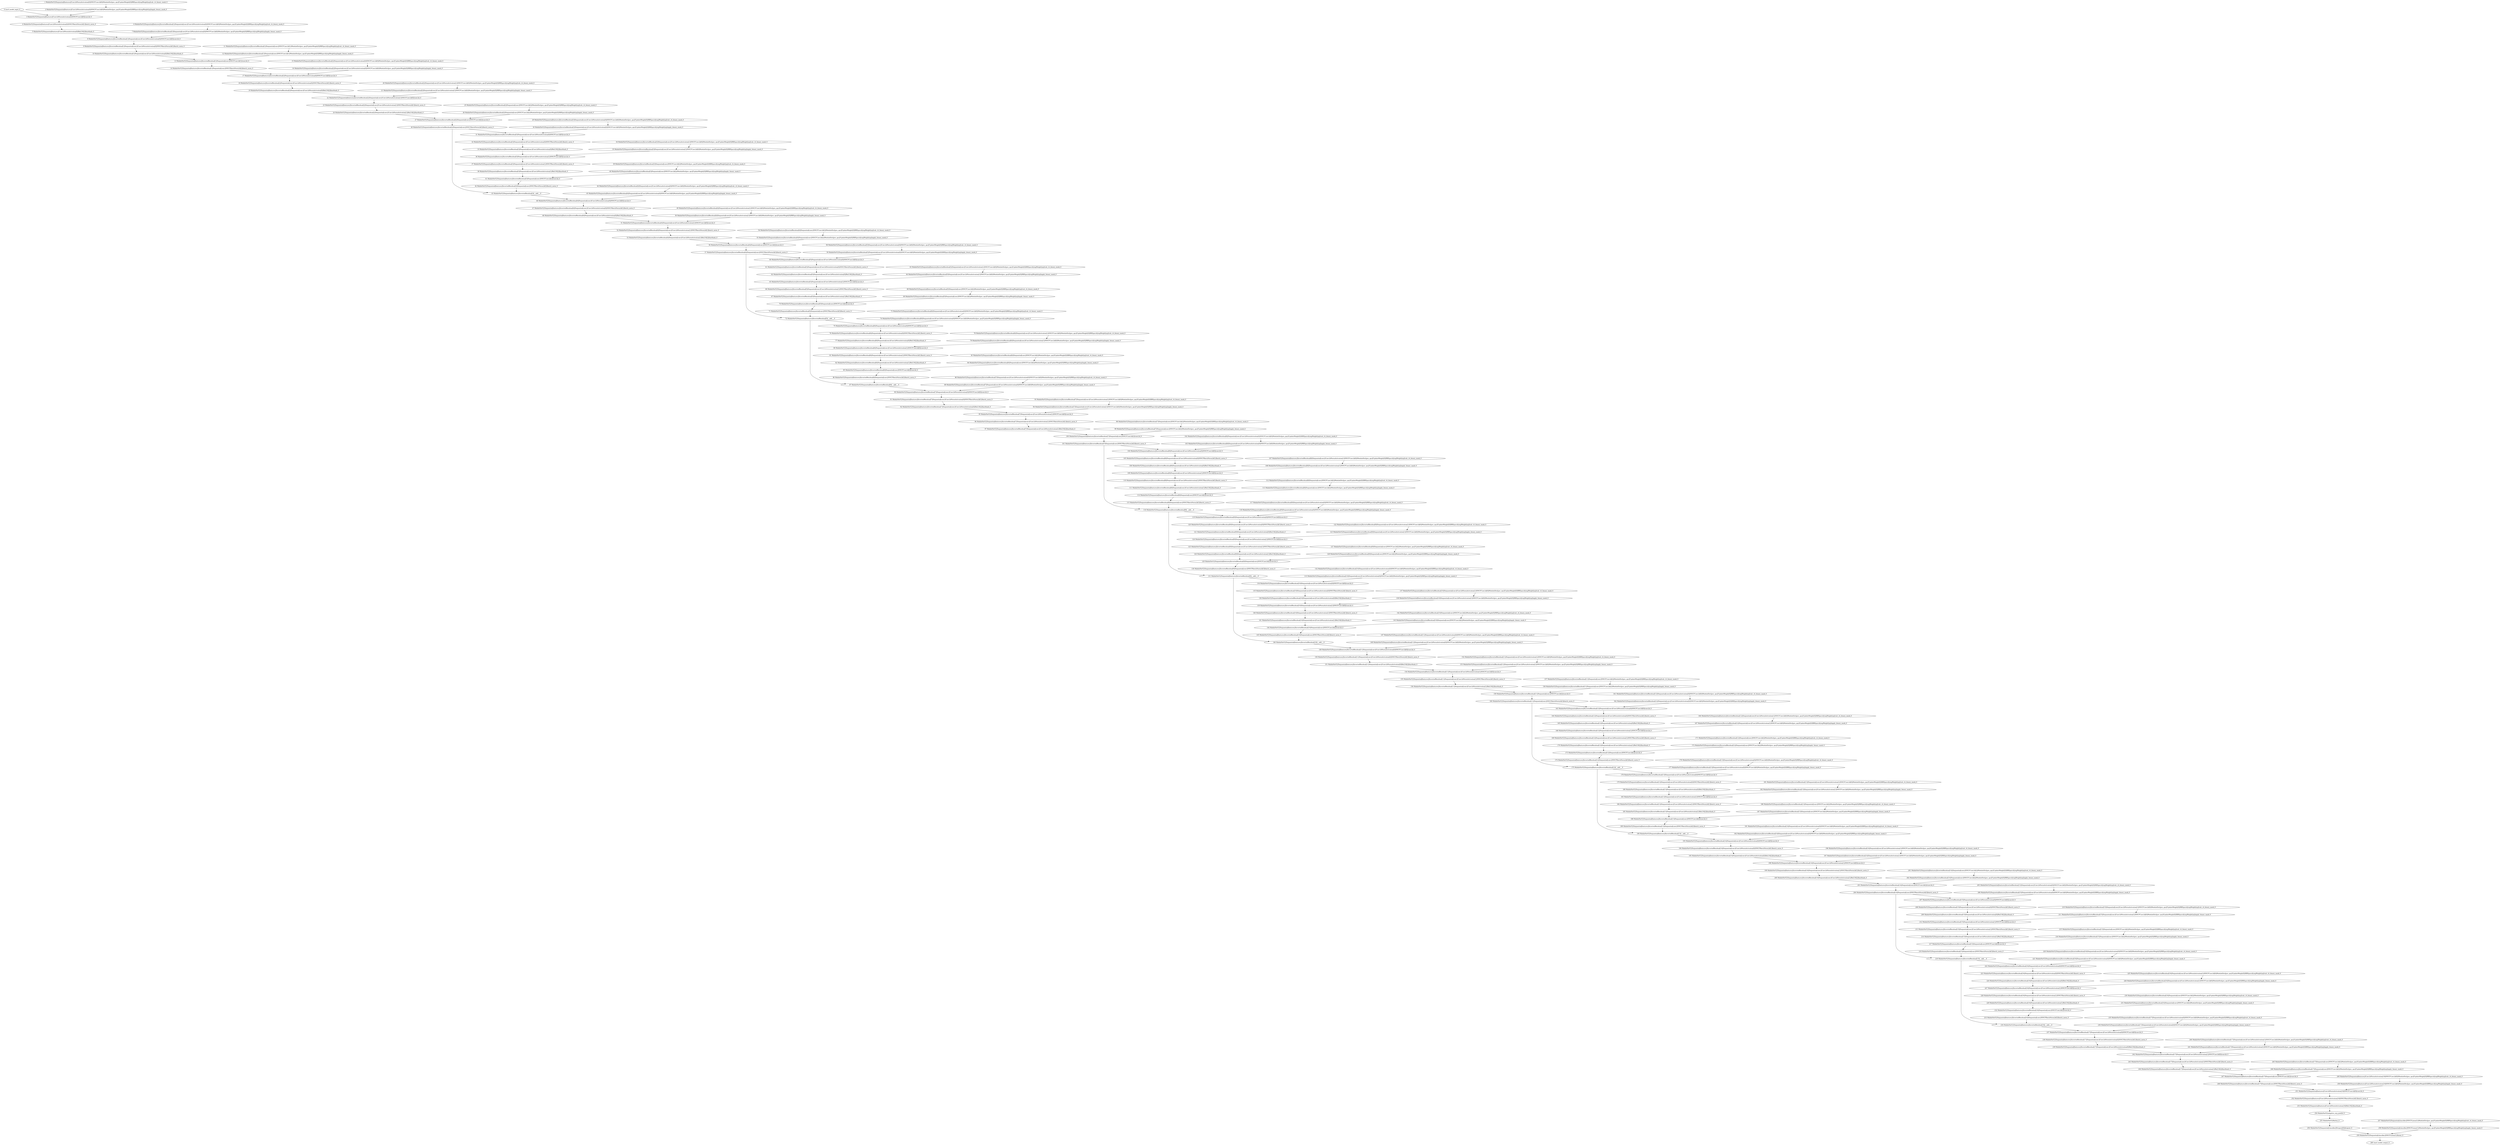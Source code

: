 strict digraph {
"0 /nncf_model_input_0" [id=0, type="nncf_model_input"];
"1 MobileNetV2/Sequential[features]/Conv2dNormActivation[0]/NNCFConv2d[0]/ModuleDict[pre_ops]/UpdateWeight[0]/RBSparsifyingWeight[op]/calc_rb_binary_mask_0" [id=1, type="calc_rb_binary_mask"];
"2 MobileNetV2/Sequential[features]/Conv2dNormActivation[0]/NNCFConv2d[0]/ModuleDict[pre_ops]/UpdateWeight[0]/RBSparsifyingWeight[op]/apply_binary_mask_0" [id=2, type="apply_binary_mask"];
"3 MobileNetV2/Sequential[features]/Conv2dNormActivation[0]/NNCFConv2d[0]/conv2d_0" [id=3, type=conv2d];
"4 MobileNetV2/Sequential[features]/Conv2dNormActivation[0]/NNCFBatchNorm2d[1]/batch_norm_0" [id=4, type="batch_norm"];
"5 MobileNetV2/Sequential[features]/Conv2dNormActivation[0]/ReLU6[2]/hardtanh_0" [id=5, type=hardtanh];
"6 MobileNetV2/Sequential[features]/InvertedResidual[1]/Sequential[conv]/Conv2dNormActivation[0]/NNCFConv2d[0]/ModuleDict[pre_ops]/UpdateWeight[0]/RBSparsifyingWeight[op]/calc_rb_binary_mask_0" [id=6, type="calc_rb_binary_mask"];
"7 MobileNetV2/Sequential[features]/InvertedResidual[1]/Sequential[conv]/Conv2dNormActivation[0]/NNCFConv2d[0]/ModuleDict[pre_ops]/UpdateWeight[0]/RBSparsifyingWeight[op]/apply_binary_mask_0" [id=7, type="apply_binary_mask"];
"8 MobileNetV2/Sequential[features]/InvertedResidual[1]/Sequential[conv]/Conv2dNormActivation[0]/NNCFConv2d[0]/conv2d_0" [id=8, type=conv2d];
"9 MobileNetV2/Sequential[features]/InvertedResidual[1]/Sequential[conv]/Conv2dNormActivation[0]/NNCFBatchNorm2d[1]/batch_norm_0" [id=9, type="batch_norm"];
"10 MobileNetV2/Sequential[features]/InvertedResidual[1]/Sequential[conv]/Conv2dNormActivation[0]/ReLU6[2]/hardtanh_0" [id=10, type=hardtanh];
"11 MobileNetV2/Sequential[features]/InvertedResidual[1]/Sequential[conv]/NNCFConv2d[1]/ModuleDict[pre_ops]/UpdateWeight[0]/RBSparsifyingWeight[op]/calc_rb_binary_mask_0" [id=11, type="calc_rb_binary_mask"];
"12 MobileNetV2/Sequential[features]/InvertedResidual[1]/Sequential[conv]/NNCFConv2d[1]/ModuleDict[pre_ops]/UpdateWeight[0]/RBSparsifyingWeight[op]/apply_binary_mask_0" [id=12, type="apply_binary_mask"];
"13 MobileNetV2/Sequential[features]/InvertedResidual[1]/Sequential[conv]/NNCFConv2d[1]/conv2d_0" [id=13, type=conv2d];
"14 MobileNetV2/Sequential[features]/InvertedResidual[1]/Sequential[conv]/NNCFBatchNorm2d[2]/batch_norm_0" [id=14, type="batch_norm"];
"15 MobileNetV2/Sequential[features]/InvertedResidual[2]/Sequential[conv]/Conv2dNormActivation[0]/NNCFConv2d[0]/ModuleDict[pre_ops]/UpdateWeight[0]/RBSparsifyingWeight[op]/calc_rb_binary_mask_0" [id=15, type="calc_rb_binary_mask"];
"16 MobileNetV2/Sequential[features]/InvertedResidual[2]/Sequential[conv]/Conv2dNormActivation[0]/NNCFConv2d[0]/ModuleDict[pre_ops]/UpdateWeight[0]/RBSparsifyingWeight[op]/apply_binary_mask_0" [id=16, type="apply_binary_mask"];
"17 MobileNetV2/Sequential[features]/InvertedResidual[2]/Sequential[conv]/Conv2dNormActivation[0]/NNCFConv2d[0]/conv2d_0" [id=17, type=conv2d];
"18 MobileNetV2/Sequential[features]/InvertedResidual[2]/Sequential[conv]/Conv2dNormActivation[0]/NNCFBatchNorm2d[1]/batch_norm_0" [id=18, type="batch_norm"];
"19 MobileNetV2/Sequential[features]/InvertedResidual[2]/Sequential[conv]/Conv2dNormActivation[0]/ReLU6[2]/hardtanh_0" [id=19, type=hardtanh];
"20 MobileNetV2/Sequential[features]/InvertedResidual[2]/Sequential[conv]/Conv2dNormActivation[1]/NNCFConv2d[0]/ModuleDict[pre_ops]/UpdateWeight[0]/RBSparsifyingWeight[op]/calc_rb_binary_mask_0" [id=20, type="calc_rb_binary_mask"];
"21 MobileNetV2/Sequential[features]/InvertedResidual[2]/Sequential[conv]/Conv2dNormActivation[1]/NNCFConv2d[0]/ModuleDict[pre_ops]/UpdateWeight[0]/RBSparsifyingWeight[op]/apply_binary_mask_0" [id=21, type="apply_binary_mask"];
"22 MobileNetV2/Sequential[features]/InvertedResidual[2]/Sequential[conv]/Conv2dNormActivation[1]/NNCFConv2d[0]/conv2d_0" [id=22, type=conv2d];
"23 MobileNetV2/Sequential[features]/InvertedResidual[2]/Sequential[conv]/Conv2dNormActivation[1]/NNCFBatchNorm2d[1]/batch_norm_0" [id=23, type="batch_norm"];
"24 MobileNetV2/Sequential[features]/InvertedResidual[2]/Sequential[conv]/Conv2dNormActivation[1]/ReLU6[2]/hardtanh_0" [id=24, type=hardtanh];
"25 MobileNetV2/Sequential[features]/InvertedResidual[2]/Sequential[conv]/NNCFConv2d[2]/ModuleDict[pre_ops]/UpdateWeight[0]/RBSparsifyingWeight[op]/calc_rb_binary_mask_0" [id=25, type="calc_rb_binary_mask"];
"26 MobileNetV2/Sequential[features]/InvertedResidual[2]/Sequential[conv]/NNCFConv2d[2]/ModuleDict[pre_ops]/UpdateWeight[0]/RBSparsifyingWeight[op]/apply_binary_mask_0" [id=26, type="apply_binary_mask"];
"27 MobileNetV2/Sequential[features]/InvertedResidual[2]/Sequential[conv]/NNCFConv2d[2]/conv2d_0" [id=27, type=conv2d];
"28 MobileNetV2/Sequential[features]/InvertedResidual[2]/Sequential[conv]/NNCFBatchNorm2d[3]/batch_norm_0" [id=28, type="batch_norm"];
"29 MobileNetV2/Sequential[features]/InvertedResidual[3]/Sequential[conv]/Conv2dNormActivation[0]/NNCFConv2d[0]/ModuleDict[pre_ops]/UpdateWeight[0]/RBSparsifyingWeight[op]/calc_rb_binary_mask_0" [id=29, type="calc_rb_binary_mask"];
"30 MobileNetV2/Sequential[features]/InvertedResidual[3]/Sequential[conv]/Conv2dNormActivation[0]/NNCFConv2d[0]/ModuleDict[pre_ops]/UpdateWeight[0]/RBSparsifyingWeight[op]/apply_binary_mask_0" [id=30, type="apply_binary_mask"];
"31 MobileNetV2/Sequential[features]/InvertedResidual[3]/Sequential[conv]/Conv2dNormActivation[0]/NNCFConv2d[0]/conv2d_0" [id=31, type=conv2d];
"32 MobileNetV2/Sequential[features]/InvertedResidual[3]/Sequential[conv]/Conv2dNormActivation[0]/NNCFBatchNorm2d[1]/batch_norm_0" [id=32, type="batch_norm"];
"33 MobileNetV2/Sequential[features]/InvertedResidual[3]/Sequential[conv]/Conv2dNormActivation[0]/ReLU6[2]/hardtanh_0" [id=33, type=hardtanh];
"34 MobileNetV2/Sequential[features]/InvertedResidual[3]/Sequential[conv]/Conv2dNormActivation[1]/NNCFConv2d[0]/ModuleDict[pre_ops]/UpdateWeight[0]/RBSparsifyingWeight[op]/calc_rb_binary_mask_0" [id=34, type="calc_rb_binary_mask"];
"35 MobileNetV2/Sequential[features]/InvertedResidual[3]/Sequential[conv]/Conv2dNormActivation[1]/NNCFConv2d[0]/ModuleDict[pre_ops]/UpdateWeight[0]/RBSparsifyingWeight[op]/apply_binary_mask_0" [id=35, type="apply_binary_mask"];
"36 MobileNetV2/Sequential[features]/InvertedResidual[3]/Sequential[conv]/Conv2dNormActivation[1]/NNCFConv2d[0]/conv2d_0" [id=36, type=conv2d];
"37 MobileNetV2/Sequential[features]/InvertedResidual[3]/Sequential[conv]/Conv2dNormActivation[1]/NNCFBatchNorm2d[1]/batch_norm_0" [id=37, type="batch_norm"];
"38 MobileNetV2/Sequential[features]/InvertedResidual[3]/Sequential[conv]/Conv2dNormActivation[1]/ReLU6[2]/hardtanh_0" [id=38, type=hardtanh];
"39 MobileNetV2/Sequential[features]/InvertedResidual[3]/Sequential[conv]/NNCFConv2d[2]/ModuleDict[pre_ops]/UpdateWeight[0]/RBSparsifyingWeight[op]/calc_rb_binary_mask_0" [id=39, type="calc_rb_binary_mask"];
"40 MobileNetV2/Sequential[features]/InvertedResidual[3]/Sequential[conv]/NNCFConv2d[2]/ModuleDict[pre_ops]/UpdateWeight[0]/RBSparsifyingWeight[op]/apply_binary_mask_0" [id=40, type="apply_binary_mask"];
"41 MobileNetV2/Sequential[features]/InvertedResidual[3]/Sequential[conv]/NNCFConv2d[2]/conv2d_0" [id=41, type=conv2d];
"42 MobileNetV2/Sequential[features]/InvertedResidual[3]/Sequential[conv]/NNCFBatchNorm2d[3]/batch_norm_0" [id=42, type="batch_norm"];
"43 MobileNetV2/Sequential[features]/InvertedResidual[3]/__add___0" [id=43, type="__add__"];
"44 MobileNetV2/Sequential[features]/InvertedResidual[4]/Sequential[conv]/Conv2dNormActivation[0]/NNCFConv2d[0]/ModuleDict[pre_ops]/UpdateWeight[0]/RBSparsifyingWeight[op]/calc_rb_binary_mask_0" [id=44, type="calc_rb_binary_mask"];
"45 MobileNetV2/Sequential[features]/InvertedResidual[4]/Sequential[conv]/Conv2dNormActivation[0]/NNCFConv2d[0]/ModuleDict[pre_ops]/UpdateWeight[0]/RBSparsifyingWeight[op]/apply_binary_mask_0" [id=45, type="apply_binary_mask"];
"46 MobileNetV2/Sequential[features]/InvertedResidual[4]/Sequential[conv]/Conv2dNormActivation[0]/NNCFConv2d[0]/conv2d_0" [id=46, type=conv2d];
"47 MobileNetV2/Sequential[features]/InvertedResidual[4]/Sequential[conv]/Conv2dNormActivation[0]/NNCFBatchNorm2d[1]/batch_norm_0" [id=47, type="batch_norm"];
"48 MobileNetV2/Sequential[features]/InvertedResidual[4]/Sequential[conv]/Conv2dNormActivation[0]/ReLU6[2]/hardtanh_0" [id=48, type=hardtanh];
"49 MobileNetV2/Sequential[features]/InvertedResidual[4]/Sequential[conv]/Conv2dNormActivation[1]/NNCFConv2d[0]/ModuleDict[pre_ops]/UpdateWeight[0]/RBSparsifyingWeight[op]/calc_rb_binary_mask_0" [id=49, type="calc_rb_binary_mask"];
"50 MobileNetV2/Sequential[features]/InvertedResidual[4]/Sequential[conv]/Conv2dNormActivation[1]/NNCFConv2d[0]/ModuleDict[pre_ops]/UpdateWeight[0]/RBSparsifyingWeight[op]/apply_binary_mask_0" [id=50, type="apply_binary_mask"];
"51 MobileNetV2/Sequential[features]/InvertedResidual[4]/Sequential[conv]/Conv2dNormActivation[1]/NNCFConv2d[0]/conv2d_0" [id=51, type=conv2d];
"52 MobileNetV2/Sequential[features]/InvertedResidual[4]/Sequential[conv]/Conv2dNormActivation[1]/NNCFBatchNorm2d[1]/batch_norm_0" [id=52, type="batch_norm"];
"53 MobileNetV2/Sequential[features]/InvertedResidual[4]/Sequential[conv]/Conv2dNormActivation[1]/ReLU6[2]/hardtanh_0" [id=53, type=hardtanh];
"54 MobileNetV2/Sequential[features]/InvertedResidual[4]/Sequential[conv]/NNCFConv2d[2]/ModuleDict[pre_ops]/UpdateWeight[0]/RBSparsifyingWeight[op]/calc_rb_binary_mask_0" [id=54, type="calc_rb_binary_mask"];
"55 MobileNetV2/Sequential[features]/InvertedResidual[4]/Sequential[conv]/NNCFConv2d[2]/ModuleDict[pre_ops]/UpdateWeight[0]/RBSparsifyingWeight[op]/apply_binary_mask_0" [id=55, type="apply_binary_mask"];
"56 MobileNetV2/Sequential[features]/InvertedResidual[4]/Sequential[conv]/NNCFConv2d[2]/conv2d_0" [id=56, type=conv2d];
"57 MobileNetV2/Sequential[features]/InvertedResidual[4]/Sequential[conv]/NNCFBatchNorm2d[3]/batch_norm_0" [id=57, type="batch_norm"];
"58 MobileNetV2/Sequential[features]/InvertedResidual[5]/Sequential[conv]/Conv2dNormActivation[0]/NNCFConv2d[0]/ModuleDict[pre_ops]/UpdateWeight[0]/RBSparsifyingWeight[op]/calc_rb_binary_mask_0" [id=58, type="calc_rb_binary_mask"];
"59 MobileNetV2/Sequential[features]/InvertedResidual[5]/Sequential[conv]/Conv2dNormActivation[0]/NNCFConv2d[0]/ModuleDict[pre_ops]/UpdateWeight[0]/RBSparsifyingWeight[op]/apply_binary_mask_0" [id=59, type="apply_binary_mask"];
"60 MobileNetV2/Sequential[features]/InvertedResidual[5]/Sequential[conv]/Conv2dNormActivation[0]/NNCFConv2d[0]/conv2d_0" [id=60, type=conv2d];
"61 MobileNetV2/Sequential[features]/InvertedResidual[5]/Sequential[conv]/Conv2dNormActivation[0]/NNCFBatchNorm2d[1]/batch_norm_0" [id=61, type="batch_norm"];
"62 MobileNetV2/Sequential[features]/InvertedResidual[5]/Sequential[conv]/Conv2dNormActivation[0]/ReLU6[2]/hardtanh_0" [id=62, type=hardtanh];
"63 MobileNetV2/Sequential[features]/InvertedResidual[5]/Sequential[conv]/Conv2dNormActivation[1]/NNCFConv2d[0]/ModuleDict[pre_ops]/UpdateWeight[0]/RBSparsifyingWeight[op]/calc_rb_binary_mask_0" [id=63, type="calc_rb_binary_mask"];
"64 MobileNetV2/Sequential[features]/InvertedResidual[5]/Sequential[conv]/Conv2dNormActivation[1]/NNCFConv2d[0]/ModuleDict[pre_ops]/UpdateWeight[0]/RBSparsifyingWeight[op]/apply_binary_mask_0" [id=64, type="apply_binary_mask"];
"65 MobileNetV2/Sequential[features]/InvertedResidual[5]/Sequential[conv]/Conv2dNormActivation[1]/NNCFConv2d[0]/conv2d_0" [id=65, type=conv2d];
"66 MobileNetV2/Sequential[features]/InvertedResidual[5]/Sequential[conv]/Conv2dNormActivation[1]/NNCFBatchNorm2d[1]/batch_norm_0" [id=66, type="batch_norm"];
"67 MobileNetV2/Sequential[features]/InvertedResidual[5]/Sequential[conv]/Conv2dNormActivation[1]/ReLU6[2]/hardtanh_0" [id=67, type=hardtanh];
"68 MobileNetV2/Sequential[features]/InvertedResidual[5]/Sequential[conv]/NNCFConv2d[2]/ModuleDict[pre_ops]/UpdateWeight[0]/RBSparsifyingWeight[op]/calc_rb_binary_mask_0" [id=68, type="calc_rb_binary_mask"];
"69 MobileNetV2/Sequential[features]/InvertedResidual[5]/Sequential[conv]/NNCFConv2d[2]/ModuleDict[pre_ops]/UpdateWeight[0]/RBSparsifyingWeight[op]/apply_binary_mask_0" [id=69, type="apply_binary_mask"];
"70 MobileNetV2/Sequential[features]/InvertedResidual[5]/Sequential[conv]/NNCFConv2d[2]/conv2d_0" [id=70, type=conv2d];
"71 MobileNetV2/Sequential[features]/InvertedResidual[5]/Sequential[conv]/NNCFBatchNorm2d[3]/batch_norm_0" [id=71, type="batch_norm"];
"72 MobileNetV2/Sequential[features]/InvertedResidual[5]/__add___0" [id=72, type="__add__"];
"73 MobileNetV2/Sequential[features]/InvertedResidual[6]/Sequential[conv]/Conv2dNormActivation[0]/NNCFConv2d[0]/ModuleDict[pre_ops]/UpdateWeight[0]/RBSparsifyingWeight[op]/calc_rb_binary_mask_0" [id=73, type="calc_rb_binary_mask"];
"74 MobileNetV2/Sequential[features]/InvertedResidual[6]/Sequential[conv]/Conv2dNormActivation[0]/NNCFConv2d[0]/ModuleDict[pre_ops]/UpdateWeight[0]/RBSparsifyingWeight[op]/apply_binary_mask_0" [id=74, type="apply_binary_mask"];
"75 MobileNetV2/Sequential[features]/InvertedResidual[6]/Sequential[conv]/Conv2dNormActivation[0]/NNCFConv2d[0]/conv2d_0" [id=75, type=conv2d];
"76 MobileNetV2/Sequential[features]/InvertedResidual[6]/Sequential[conv]/Conv2dNormActivation[0]/NNCFBatchNorm2d[1]/batch_norm_0" [id=76, type="batch_norm"];
"77 MobileNetV2/Sequential[features]/InvertedResidual[6]/Sequential[conv]/Conv2dNormActivation[0]/ReLU6[2]/hardtanh_0" [id=77, type=hardtanh];
"78 MobileNetV2/Sequential[features]/InvertedResidual[6]/Sequential[conv]/Conv2dNormActivation[1]/NNCFConv2d[0]/ModuleDict[pre_ops]/UpdateWeight[0]/RBSparsifyingWeight[op]/calc_rb_binary_mask_0" [id=78, type="calc_rb_binary_mask"];
"79 MobileNetV2/Sequential[features]/InvertedResidual[6]/Sequential[conv]/Conv2dNormActivation[1]/NNCFConv2d[0]/ModuleDict[pre_ops]/UpdateWeight[0]/RBSparsifyingWeight[op]/apply_binary_mask_0" [id=79, type="apply_binary_mask"];
"80 MobileNetV2/Sequential[features]/InvertedResidual[6]/Sequential[conv]/Conv2dNormActivation[1]/NNCFConv2d[0]/conv2d_0" [id=80, type=conv2d];
"81 MobileNetV2/Sequential[features]/InvertedResidual[6]/Sequential[conv]/Conv2dNormActivation[1]/NNCFBatchNorm2d[1]/batch_norm_0" [id=81, type="batch_norm"];
"82 MobileNetV2/Sequential[features]/InvertedResidual[6]/Sequential[conv]/Conv2dNormActivation[1]/ReLU6[2]/hardtanh_0" [id=82, type=hardtanh];
"83 MobileNetV2/Sequential[features]/InvertedResidual[6]/Sequential[conv]/NNCFConv2d[2]/ModuleDict[pre_ops]/UpdateWeight[0]/RBSparsifyingWeight[op]/calc_rb_binary_mask_0" [id=83, type="calc_rb_binary_mask"];
"84 MobileNetV2/Sequential[features]/InvertedResidual[6]/Sequential[conv]/NNCFConv2d[2]/ModuleDict[pre_ops]/UpdateWeight[0]/RBSparsifyingWeight[op]/apply_binary_mask_0" [id=84, type="apply_binary_mask"];
"85 MobileNetV2/Sequential[features]/InvertedResidual[6]/Sequential[conv]/NNCFConv2d[2]/conv2d_0" [id=85, type=conv2d];
"86 MobileNetV2/Sequential[features]/InvertedResidual[6]/Sequential[conv]/NNCFBatchNorm2d[3]/batch_norm_0" [id=86, type="batch_norm"];
"87 MobileNetV2/Sequential[features]/InvertedResidual[6]/__add___0" [id=87, type="__add__"];
"88 MobileNetV2/Sequential[features]/InvertedResidual[7]/Sequential[conv]/Conv2dNormActivation[0]/NNCFConv2d[0]/ModuleDict[pre_ops]/UpdateWeight[0]/RBSparsifyingWeight[op]/calc_rb_binary_mask_0" [id=88, type="calc_rb_binary_mask"];
"89 MobileNetV2/Sequential[features]/InvertedResidual[7]/Sequential[conv]/Conv2dNormActivation[0]/NNCFConv2d[0]/ModuleDict[pre_ops]/UpdateWeight[0]/RBSparsifyingWeight[op]/apply_binary_mask_0" [id=89, type="apply_binary_mask"];
"90 MobileNetV2/Sequential[features]/InvertedResidual[7]/Sequential[conv]/Conv2dNormActivation[0]/NNCFConv2d[0]/conv2d_0" [id=90, type=conv2d];
"91 MobileNetV2/Sequential[features]/InvertedResidual[7]/Sequential[conv]/Conv2dNormActivation[0]/NNCFBatchNorm2d[1]/batch_norm_0" [id=91, type="batch_norm"];
"92 MobileNetV2/Sequential[features]/InvertedResidual[7]/Sequential[conv]/Conv2dNormActivation[0]/ReLU6[2]/hardtanh_0" [id=92, type=hardtanh];
"93 MobileNetV2/Sequential[features]/InvertedResidual[7]/Sequential[conv]/Conv2dNormActivation[1]/NNCFConv2d[0]/ModuleDict[pre_ops]/UpdateWeight[0]/RBSparsifyingWeight[op]/calc_rb_binary_mask_0" [id=93, type="calc_rb_binary_mask"];
"94 MobileNetV2/Sequential[features]/InvertedResidual[7]/Sequential[conv]/Conv2dNormActivation[1]/NNCFConv2d[0]/ModuleDict[pre_ops]/UpdateWeight[0]/RBSparsifyingWeight[op]/apply_binary_mask_0" [id=94, type="apply_binary_mask"];
"95 MobileNetV2/Sequential[features]/InvertedResidual[7]/Sequential[conv]/Conv2dNormActivation[1]/NNCFConv2d[0]/conv2d_0" [id=95, type=conv2d];
"96 MobileNetV2/Sequential[features]/InvertedResidual[7]/Sequential[conv]/Conv2dNormActivation[1]/NNCFBatchNorm2d[1]/batch_norm_0" [id=96, type="batch_norm"];
"97 MobileNetV2/Sequential[features]/InvertedResidual[7]/Sequential[conv]/Conv2dNormActivation[1]/ReLU6[2]/hardtanh_0" [id=97, type=hardtanh];
"98 MobileNetV2/Sequential[features]/InvertedResidual[7]/Sequential[conv]/NNCFConv2d[2]/ModuleDict[pre_ops]/UpdateWeight[0]/RBSparsifyingWeight[op]/calc_rb_binary_mask_0" [id=98, type="calc_rb_binary_mask"];
"99 MobileNetV2/Sequential[features]/InvertedResidual[7]/Sequential[conv]/NNCFConv2d[2]/ModuleDict[pre_ops]/UpdateWeight[0]/RBSparsifyingWeight[op]/apply_binary_mask_0" [id=99, type="apply_binary_mask"];
"100 MobileNetV2/Sequential[features]/InvertedResidual[7]/Sequential[conv]/NNCFConv2d[2]/conv2d_0" [id=100, type=conv2d];
"101 MobileNetV2/Sequential[features]/InvertedResidual[7]/Sequential[conv]/NNCFBatchNorm2d[3]/batch_norm_0" [id=101, type="batch_norm"];
"102 MobileNetV2/Sequential[features]/InvertedResidual[8]/Sequential[conv]/Conv2dNormActivation[0]/NNCFConv2d[0]/ModuleDict[pre_ops]/UpdateWeight[0]/RBSparsifyingWeight[op]/calc_rb_binary_mask_0" [id=102, type="calc_rb_binary_mask"];
"103 MobileNetV2/Sequential[features]/InvertedResidual[8]/Sequential[conv]/Conv2dNormActivation[0]/NNCFConv2d[0]/ModuleDict[pre_ops]/UpdateWeight[0]/RBSparsifyingWeight[op]/apply_binary_mask_0" [id=103, type="apply_binary_mask"];
"104 MobileNetV2/Sequential[features]/InvertedResidual[8]/Sequential[conv]/Conv2dNormActivation[0]/NNCFConv2d[0]/conv2d_0" [id=104, type=conv2d];
"105 MobileNetV2/Sequential[features]/InvertedResidual[8]/Sequential[conv]/Conv2dNormActivation[0]/NNCFBatchNorm2d[1]/batch_norm_0" [id=105, type="batch_norm"];
"106 MobileNetV2/Sequential[features]/InvertedResidual[8]/Sequential[conv]/Conv2dNormActivation[0]/ReLU6[2]/hardtanh_0" [id=106, type=hardtanh];
"107 MobileNetV2/Sequential[features]/InvertedResidual[8]/Sequential[conv]/Conv2dNormActivation[1]/NNCFConv2d[0]/ModuleDict[pre_ops]/UpdateWeight[0]/RBSparsifyingWeight[op]/calc_rb_binary_mask_0" [id=107, type="calc_rb_binary_mask"];
"108 MobileNetV2/Sequential[features]/InvertedResidual[8]/Sequential[conv]/Conv2dNormActivation[1]/NNCFConv2d[0]/ModuleDict[pre_ops]/UpdateWeight[0]/RBSparsifyingWeight[op]/apply_binary_mask_0" [id=108, type="apply_binary_mask"];
"109 MobileNetV2/Sequential[features]/InvertedResidual[8]/Sequential[conv]/Conv2dNormActivation[1]/NNCFConv2d[0]/conv2d_0" [id=109, type=conv2d];
"110 MobileNetV2/Sequential[features]/InvertedResidual[8]/Sequential[conv]/Conv2dNormActivation[1]/NNCFBatchNorm2d[1]/batch_norm_0" [id=110, type="batch_norm"];
"111 MobileNetV2/Sequential[features]/InvertedResidual[8]/Sequential[conv]/Conv2dNormActivation[1]/ReLU6[2]/hardtanh_0" [id=111, type=hardtanh];
"112 MobileNetV2/Sequential[features]/InvertedResidual[8]/Sequential[conv]/NNCFConv2d[2]/ModuleDict[pre_ops]/UpdateWeight[0]/RBSparsifyingWeight[op]/calc_rb_binary_mask_0" [id=112, type="calc_rb_binary_mask"];
"113 MobileNetV2/Sequential[features]/InvertedResidual[8]/Sequential[conv]/NNCFConv2d[2]/ModuleDict[pre_ops]/UpdateWeight[0]/RBSparsifyingWeight[op]/apply_binary_mask_0" [id=113, type="apply_binary_mask"];
"114 MobileNetV2/Sequential[features]/InvertedResidual[8]/Sequential[conv]/NNCFConv2d[2]/conv2d_0" [id=114, type=conv2d];
"115 MobileNetV2/Sequential[features]/InvertedResidual[8]/Sequential[conv]/NNCFBatchNorm2d[3]/batch_norm_0" [id=115, type="batch_norm"];
"116 MobileNetV2/Sequential[features]/InvertedResidual[8]/__add___0" [id=116, type="__add__"];
"117 MobileNetV2/Sequential[features]/InvertedResidual[9]/Sequential[conv]/Conv2dNormActivation[0]/NNCFConv2d[0]/ModuleDict[pre_ops]/UpdateWeight[0]/RBSparsifyingWeight[op]/calc_rb_binary_mask_0" [id=117, type="calc_rb_binary_mask"];
"118 MobileNetV2/Sequential[features]/InvertedResidual[9]/Sequential[conv]/Conv2dNormActivation[0]/NNCFConv2d[0]/ModuleDict[pre_ops]/UpdateWeight[0]/RBSparsifyingWeight[op]/apply_binary_mask_0" [id=118, type="apply_binary_mask"];
"119 MobileNetV2/Sequential[features]/InvertedResidual[9]/Sequential[conv]/Conv2dNormActivation[0]/NNCFConv2d[0]/conv2d_0" [id=119, type=conv2d];
"120 MobileNetV2/Sequential[features]/InvertedResidual[9]/Sequential[conv]/Conv2dNormActivation[0]/NNCFBatchNorm2d[1]/batch_norm_0" [id=120, type="batch_norm"];
"121 MobileNetV2/Sequential[features]/InvertedResidual[9]/Sequential[conv]/Conv2dNormActivation[0]/ReLU6[2]/hardtanh_0" [id=121, type=hardtanh];
"122 MobileNetV2/Sequential[features]/InvertedResidual[9]/Sequential[conv]/Conv2dNormActivation[1]/NNCFConv2d[0]/ModuleDict[pre_ops]/UpdateWeight[0]/RBSparsifyingWeight[op]/calc_rb_binary_mask_0" [id=122, type="calc_rb_binary_mask"];
"123 MobileNetV2/Sequential[features]/InvertedResidual[9]/Sequential[conv]/Conv2dNormActivation[1]/NNCFConv2d[0]/ModuleDict[pre_ops]/UpdateWeight[0]/RBSparsifyingWeight[op]/apply_binary_mask_0" [id=123, type="apply_binary_mask"];
"124 MobileNetV2/Sequential[features]/InvertedResidual[9]/Sequential[conv]/Conv2dNormActivation[1]/NNCFConv2d[0]/conv2d_0" [id=124, type=conv2d];
"125 MobileNetV2/Sequential[features]/InvertedResidual[9]/Sequential[conv]/Conv2dNormActivation[1]/NNCFBatchNorm2d[1]/batch_norm_0" [id=125, type="batch_norm"];
"126 MobileNetV2/Sequential[features]/InvertedResidual[9]/Sequential[conv]/Conv2dNormActivation[1]/ReLU6[2]/hardtanh_0" [id=126, type=hardtanh];
"127 MobileNetV2/Sequential[features]/InvertedResidual[9]/Sequential[conv]/NNCFConv2d[2]/ModuleDict[pre_ops]/UpdateWeight[0]/RBSparsifyingWeight[op]/calc_rb_binary_mask_0" [id=127, type="calc_rb_binary_mask"];
"128 MobileNetV2/Sequential[features]/InvertedResidual[9]/Sequential[conv]/NNCFConv2d[2]/ModuleDict[pre_ops]/UpdateWeight[0]/RBSparsifyingWeight[op]/apply_binary_mask_0" [id=128, type="apply_binary_mask"];
"129 MobileNetV2/Sequential[features]/InvertedResidual[9]/Sequential[conv]/NNCFConv2d[2]/conv2d_0" [id=129, type=conv2d];
"130 MobileNetV2/Sequential[features]/InvertedResidual[9]/Sequential[conv]/NNCFBatchNorm2d[3]/batch_norm_0" [id=130, type="batch_norm"];
"131 MobileNetV2/Sequential[features]/InvertedResidual[9]/__add___0" [id=131, type="__add__"];
"132 MobileNetV2/Sequential[features]/InvertedResidual[10]/Sequential[conv]/Conv2dNormActivation[0]/NNCFConv2d[0]/ModuleDict[pre_ops]/UpdateWeight[0]/RBSparsifyingWeight[op]/calc_rb_binary_mask_0" [id=132, type="calc_rb_binary_mask"];
"133 MobileNetV2/Sequential[features]/InvertedResidual[10]/Sequential[conv]/Conv2dNormActivation[0]/NNCFConv2d[0]/ModuleDict[pre_ops]/UpdateWeight[0]/RBSparsifyingWeight[op]/apply_binary_mask_0" [id=133, type="apply_binary_mask"];
"134 MobileNetV2/Sequential[features]/InvertedResidual[10]/Sequential[conv]/Conv2dNormActivation[0]/NNCFConv2d[0]/conv2d_0" [id=134, type=conv2d];
"135 MobileNetV2/Sequential[features]/InvertedResidual[10]/Sequential[conv]/Conv2dNormActivation[0]/NNCFBatchNorm2d[1]/batch_norm_0" [id=135, type="batch_norm"];
"136 MobileNetV2/Sequential[features]/InvertedResidual[10]/Sequential[conv]/Conv2dNormActivation[0]/ReLU6[2]/hardtanh_0" [id=136, type=hardtanh];
"137 MobileNetV2/Sequential[features]/InvertedResidual[10]/Sequential[conv]/Conv2dNormActivation[1]/NNCFConv2d[0]/ModuleDict[pre_ops]/UpdateWeight[0]/RBSparsifyingWeight[op]/calc_rb_binary_mask_0" [id=137, type="calc_rb_binary_mask"];
"138 MobileNetV2/Sequential[features]/InvertedResidual[10]/Sequential[conv]/Conv2dNormActivation[1]/NNCFConv2d[0]/ModuleDict[pre_ops]/UpdateWeight[0]/RBSparsifyingWeight[op]/apply_binary_mask_0" [id=138, type="apply_binary_mask"];
"139 MobileNetV2/Sequential[features]/InvertedResidual[10]/Sequential[conv]/Conv2dNormActivation[1]/NNCFConv2d[0]/conv2d_0" [id=139, type=conv2d];
"140 MobileNetV2/Sequential[features]/InvertedResidual[10]/Sequential[conv]/Conv2dNormActivation[1]/NNCFBatchNorm2d[1]/batch_norm_0" [id=140, type="batch_norm"];
"141 MobileNetV2/Sequential[features]/InvertedResidual[10]/Sequential[conv]/Conv2dNormActivation[1]/ReLU6[2]/hardtanh_0" [id=141, type=hardtanh];
"142 MobileNetV2/Sequential[features]/InvertedResidual[10]/Sequential[conv]/NNCFConv2d[2]/ModuleDict[pre_ops]/UpdateWeight[0]/RBSparsifyingWeight[op]/calc_rb_binary_mask_0" [id=142, type="calc_rb_binary_mask"];
"143 MobileNetV2/Sequential[features]/InvertedResidual[10]/Sequential[conv]/NNCFConv2d[2]/ModuleDict[pre_ops]/UpdateWeight[0]/RBSparsifyingWeight[op]/apply_binary_mask_0" [id=143, type="apply_binary_mask"];
"144 MobileNetV2/Sequential[features]/InvertedResidual[10]/Sequential[conv]/NNCFConv2d[2]/conv2d_0" [id=144, type=conv2d];
"145 MobileNetV2/Sequential[features]/InvertedResidual[10]/Sequential[conv]/NNCFBatchNorm2d[3]/batch_norm_0" [id=145, type="batch_norm"];
"146 MobileNetV2/Sequential[features]/InvertedResidual[10]/__add___0" [id=146, type="__add__"];
"147 MobileNetV2/Sequential[features]/InvertedResidual[11]/Sequential[conv]/Conv2dNormActivation[0]/NNCFConv2d[0]/ModuleDict[pre_ops]/UpdateWeight[0]/RBSparsifyingWeight[op]/calc_rb_binary_mask_0" [id=147, type="calc_rb_binary_mask"];
"148 MobileNetV2/Sequential[features]/InvertedResidual[11]/Sequential[conv]/Conv2dNormActivation[0]/NNCFConv2d[0]/ModuleDict[pre_ops]/UpdateWeight[0]/RBSparsifyingWeight[op]/apply_binary_mask_0" [id=148, type="apply_binary_mask"];
"149 MobileNetV2/Sequential[features]/InvertedResidual[11]/Sequential[conv]/Conv2dNormActivation[0]/NNCFConv2d[0]/conv2d_0" [id=149, type=conv2d];
"150 MobileNetV2/Sequential[features]/InvertedResidual[11]/Sequential[conv]/Conv2dNormActivation[0]/NNCFBatchNorm2d[1]/batch_norm_0" [id=150, type="batch_norm"];
"151 MobileNetV2/Sequential[features]/InvertedResidual[11]/Sequential[conv]/Conv2dNormActivation[0]/ReLU6[2]/hardtanh_0" [id=151, type=hardtanh];
"152 MobileNetV2/Sequential[features]/InvertedResidual[11]/Sequential[conv]/Conv2dNormActivation[1]/NNCFConv2d[0]/ModuleDict[pre_ops]/UpdateWeight[0]/RBSparsifyingWeight[op]/calc_rb_binary_mask_0" [id=152, type="calc_rb_binary_mask"];
"153 MobileNetV2/Sequential[features]/InvertedResidual[11]/Sequential[conv]/Conv2dNormActivation[1]/NNCFConv2d[0]/ModuleDict[pre_ops]/UpdateWeight[0]/RBSparsifyingWeight[op]/apply_binary_mask_0" [id=153, type="apply_binary_mask"];
"154 MobileNetV2/Sequential[features]/InvertedResidual[11]/Sequential[conv]/Conv2dNormActivation[1]/NNCFConv2d[0]/conv2d_0" [id=154, type=conv2d];
"155 MobileNetV2/Sequential[features]/InvertedResidual[11]/Sequential[conv]/Conv2dNormActivation[1]/NNCFBatchNorm2d[1]/batch_norm_0" [id=155, type="batch_norm"];
"156 MobileNetV2/Sequential[features]/InvertedResidual[11]/Sequential[conv]/Conv2dNormActivation[1]/ReLU6[2]/hardtanh_0" [id=156, type=hardtanh];
"157 MobileNetV2/Sequential[features]/InvertedResidual[11]/Sequential[conv]/NNCFConv2d[2]/ModuleDict[pre_ops]/UpdateWeight[0]/RBSparsifyingWeight[op]/calc_rb_binary_mask_0" [id=157, type="calc_rb_binary_mask"];
"158 MobileNetV2/Sequential[features]/InvertedResidual[11]/Sequential[conv]/NNCFConv2d[2]/ModuleDict[pre_ops]/UpdateWeight[0]/RBSparsifyingWeight[op]/apply_binary_mask_0" [id=158, type="apply_binary_mask"];
"159 MobileNetV2/Sequential[features]/InvertedResidual[11]/Sequential[conv]/NNCFConv2d[2]/conv2d_0" [id=159, type=conv2d];
"160 MobileNetV2/Sequential[features]/InvertedResidual[11]/Sequential[conv]/NNCFBatchNorm2d[3]/batch_norm_0" [id=160, type="batch_norm"];
"161 MobileNetV2/Sequential[features]/InvertedResidual[12]/Sequential[conv]/Conv2dNormActivation[0]/NNCFConv2d[0]/ModuleDict[pre_ops]/UpdateWeight[0]/RBSparsifyingWeight[op]/calc_rb_binary_mask_0" [id=161, type="calc_rb_binary_mask"];
"162 MobileNetV2/Sequential[features]/InvertedResidual[12]/Sequential[conv]/Conv2dNormActivation[0]/NNCFConv2d[0]/ModuleDict[pre_ops]/UpdateWeight[0]/RBSparsifyingWeight[op]/apply_binary_mask_0" [id=162, type="apply_binary_mask"];
"163 MobileNetV2/Sequential[features]/InvertedResidual[12]/Sequential[conv]/Conv2dNormActivation[0]/NNCFConv2d[0]/conv2d_0" [id=163, type=conv2d];
"164 MobileNetV2/Sequential[features]/InvertedResidual[12]/Sequential[conv]/Conv2dNormActivation[0]/NNCFBatchNorm2d[1]/batch_norm_0" [id=164, type="batch_norm"];
"165 MobileNetV2/Sequential[features]/InvertedResidual[12]/Sequential[conv]/Conv2dNormActivation[0]/ReLU6[2]/hardtanh_0" [id=165, type=hardtanh];
"166 MobileNetV2/Sequential[features]/InvertedResidual[12]/Sequential[conv]/Conv2dNormActivation[1]/NNCFConv2d[0]/ModuleDict[pre_ops]/UpdateWeight[0]/RBSparsifyingWeight[op]/calc_rb_binary_mask_0" [id=166, type="calc_rb_binary_mask"];
"167 MobileNetV2/Sequential[features]/InvertedResidual[12]/Sequential[conv]/Conv2dNormActivation[1]/NNCFConv2d[0]/ModuleDict[pre_ops]/UpdateWeight[0]/RBSparsifyingWeight[op]/apply_binary_mask_0" [id=167, type="apply_binary_mask"];
"168 MobileNetV2/Sequential[features]/InvertedResidual[12]/Sequential[conv]/Conv2dNormActivation[1]/NNCFConv2d[0]/conv2d_0" [id=168, type=conv2d];
"169 MobileNetV2/Sequential[features]/InvertedResidual[12]/Sequential[conv]/Conv2dNormActivation[1]/NNCFBatchNorm2d[1]/batch_norm_0" [id=169, type="batch_norm"];
"170 MobileNetV2/Sequential[features]/InvertedResidual[12]/Sequential[conv]/Conv2dNormActivation[1]/ReLU6[2]/hardtanh_0" [id=170, type=hardtanh];
"171 MobileNetV2/Sequential[features]/InvertedResidual[12]/Sequential[conv]/NNCFConv2d[2]/ModuleDict[pre_ops]/UpdateWeight[0]/RBSparsifyingWeight[op]/calc_rb_binary_mask_0" [id=171, type="calc_rb_binary_mask"];
"172 MobileNetV2/Sequential[features]/InvertedResidual[12]/Sequential[conv]/NNCFConv2d[2]/ModuleDict[pre_ops]/UpdateWeight[0]/RBSparsifyingWeight[op]/apply_binary_mask_0" [id=172, type="apply_binary_mask"];
"173 MobileNetV2/Sequential[features]/InvertedResidual[12]/Sequential[conv]/NNCFConv2d[2]/conv2d_0" [id=173, type=conv2d];
"174 MobileNetV2/Sequential[features]/InvertedResidual[12]/Sequential[conv]/NNCFBatchNorm2d[3]/batch_norm_0" [id=174, type="batch_norm"];
"175 MobileNetV2/Sequential[features]/InvertedResidual[12]/__add___0" [id=175, type="__add__"];
"176 MobileNetV2/Sequential[features]/InvertedResidual[13]/Sequential[conv]/Conv2dNormActivation[0]/NNCFConv2d[0]/ModuleDict[pre_ops]/UpdateWeight[0]/RBSparsifyingWeight[op]/calc_rb_binary_mask_0" [id=176, type="calc_rb_binary_mask"];
"177 MobileNetV2/Sequential[features]/InvertedResidual[13]/Sequential[conv]/Conv2dNormActivation[0]/NNCFConv2d[0]/ModuleDict[pre_ops]/UpdateWeight[0]/RBSparsifyingWeight[op]/apply_binary_mask_0" [id=177, type="apply_binary_mask"];
"178 MobileNetV2/Sequential[features]/InvertedResidual[13]/Sequential[conv]/Conv2dNormActivation[0]/NNCFConv2d[0]/conv2d_0" [id=178, type=conv2d];
"179 MobileNetV2/Sequential[features]/InvertedResidual[13]/Sequential[conv]/Conv2dNormActivation[0]/NNCFBatchNorm2d[1]/batch_norm_0" [id=179, type="batch_norm"];
"180 MobileNetV2/Sequential[features]/InvertedResidual[13]/Sequential[conv]/Conv2dNormActivation[0]/ReLU6[2]/hardtanh_0" [id=180, type=hardtanh];
"181 MobileNetV2/Sequential[features]/InvertedResidual[13]/Sequential[conv]/Conv2dNormActivation[1]/NNCFConv2d[0]/ModuleDict[pre_ops]/UpdateWeight[0]/RBSparsifyingWeight[op]/calc_rb_binary_mask_0" [id=181, type="calc_rb_binary_mask"];
"182 MobileNetV2/Sequential[features]/InvertedResidual[13]/Sequential[conv]/Conv2dNormActivation[1]/NNCFConv2d[0]/ModuleDict[pre_ops]/UpdateWeight[0]/RBSparsifyingWeight[op]/apply_binary_mask_0" [id=182, type="apply_binary_mask"];
"183 MobileNetV2/Sequential[features]/InvertedResidual[13]/Sequential[conv]/Conv2dNormActivation[1]/NNCFConv2d[0]/conv2d_0" [id=183, type=conv2d];
"184 MobileNetV2/Sequential[features]/InvertedResidual[13]/Sequential[conv]/Conv2dNormActivation[1]/NNCFBatchNorm2d[1]/batch_norm_0" [id=184, type="batch_norm"];
"185 MobileNetV2/Sequential[features]/InvertedResidual[13]/Sequential[conv]/Conv2dNormActivation[1]/ReLU6[2]/hardtanh_0" [id=185, type=hardtanh];
"186 MobileNetV2/Sequential[features]/InvertedResidual[13]/Sequential[conv]/NNCFConv2d[2]/ModuleDict[pre_ops]/UpdateWeight[0]/RBSparsifyingWeight[op]/calc_rb_binary_mask_0" [id=186, type="calc_rb_binary_mask"];
"187 MobileNetV2/Sequential[features]/InvertedResidual[13]/Sequential[conv]/NNCFConv2d[2]/ModuleDict[pre_ops]/UpdateWeight[0]/RBSparsifyingWeight[op]/apply_binary_mask_0" [id=187, type="apply_binary_mask"];
"188 MobileNetV2/Sequential[features]/InvertedResidual[13]/Sequential[conv]/NNCFConv2d[2]/conv2d_0" [id=188, type=conv2d];
"189 MobileNetV2/Sequential[features]/InvertedResidual[13]/Sequential[conv]/NNCFBatchNorm2d[3]/batch_norm_0" [id=189, type="batch_norm"];
"190 MobileNetV2/Sequential[features]/InvertedResidual[13]/__add___0" [id=190, type="__add__"];
"191 MobileNetV2/Sequential[features]/InvertedResidual[14]/Sequential[conv]/Conv2dNormActivation[0]/NNCFConv2d[0]/ModuleDict[pre_ops]/UpdateWeight[0]/RBSparsifyingWeight[op]/calc_rb_binary_mask_0" [id=191, type="calc_rb_binary_mask"];
"192 MobileNetV2/Sequential[features]/InvertedResidual[14]/Sequential[conv]/Conv2dNormActivation[0]/NNCFConv2d[0]/ModuleDict[pre_ops]/UpdateWeight[0]/RBSparsifyingWeight[op]/apply_binary_mask_0" [id=192, type="apply_binary_mask"];
"193 MobileNetV2/Sequential[features]/InvertedResidual[14]/Sequential[conv]/Conv2dNormActivation[0]/NNCFConv2d[0]/conv2d_0" [id=193, type=conv2d];
"194 MobileNetV2/Sequential[features]/InvertedResidual[14]/Sequential[conv]/Conv2dNormActivation[0]/NNCFBatchNorm2d[1]/batch_norm_0" [id=194, type="batch_norm"];
"195 MobileNetV2/Sequential[features]/InvertedResidual[14]/Sequential[conv]/Conv2dNormActivation[0]/ReLU6[2]/hardtanh_0" [id=195, type=hardtanh];
"196 MobileNetV2/Sequential[features]/InvertedResidual[14]/Sequential[conv]/Conv2dNormActivation[1]/NNCFConv2d[0]/ModuleDict[pre_ops]/UpdateWeight[0]/RBSparsifyingWeight[op]/calc_rb_binary_mask_0" [id=196, type="calc_rb_binary_mask"];
"197 MobileNetV2/Sequential[features]/InvertedResidual[14]/Sequential[conv]/Conv2dNormActivation[1]/NNCFConv2d[0]/ModuleDict[pre_ops]/UpdateWeight[0]/RBSparsifyingWeight[op]/apply_binary_mask_0" [id=197, type="apply_binary_mask"];
"198 MobileNetV2/Sequential[features]/InvertedResidual[14]/Sequential[conv]/Conv2dNormActivation[1]/NNCFConv2d[0]/conv2d_0" [id=198, type=conv2d];
"199 MobileNetV2/Sequential[features]/InvertedResidual[14]/Sequential[conv]/Conv2dNormActivation[1]/NNCFBatchNorm2d[1]/batch_norm_0" [id=199, type="batch_norm"];
"200 MobileNetV2/Sequential[features]/InvertedResidual[14]/Sequential[conv]/Conv2dNormActivation[1]/ReLU6[2]/hardtanh_0" [id=200, type=hardtanh];
"201 MobileNetV2/Sequential[features]/InvertedResidual[14]/Sequential[conv]/NNCFConv2d[2]/ModuleDict[pre_ops]/UpdateWeight[0]/RBSparsifyingWeight[op]/calc_rb_binary_mask_0" [id=201, type="calc_rb_binary_mask"];
"202 MobileNetV2/Sequential[features]/InvertedResidual[14]/Sequential[conv]/NNCFConv2d[2]/ModuleDict[pre_ops]/UpdateWeight[0]/RBSparsifyingWeight[op]/apply_binary_mask_0" [id=202, type="apply_binary_mask"];
"203 MobileNetV2/Sequential[features]/InvertedResidual[14]/Sequential[conv]/NNCFConv2d[2]/conv2d_0" [id=203, type=conv2d];
"204 MobileNetV2/Sequential[features]/InvertedResidual[14]/Sequential[conv]/NNCFBatchNorm2d[3]/batch_norm_0" [id=204, type="batch_norm"];
"205 MobileNetV2/Sequential[features]/InvertedResidual[15]/Sequential[conv]/Conv2dNormActivation[0]/NNCFConv2d[0]/ModuleDict[pre_ops]/UpdateWeight[0]/RBSparsifyingWeight[op]/calc_rb_binary_mask_0" [id=205, type="calc_rb_binary_mask"];
"206 MobileNetV2/Sequential[features]/InvertedResidual[15]/Sequential[conv]/Conv2dNormActivation[0]/NNCFConv2d[0]/ModuleDict[pre_ops]/UpdateWeight[0]/RBSparsifyingWeight[op]/apply_binary_mask_0" [id=206, type="apply_binary_mask"];
"207 MobileNetV2/Sequential[features]/InvertedResidual[15]/Sequential[conv]/Conv2dNormActivation[0]/NNCFConv2d[0]/conv2d_0" [id=207, type=conv2d];
"208 MobileNetV2/Sequential[features]/InvertedResidual[15]/Sequential[conv]/Conv2dNormActivation[0]/NNCFBatchNorm2d[1]/batch_norm_0" [id=208, type="batch_norm"];
"209 MobileNetV2/Sequential[features]/InvertedResidual[15]/Sequential[conv]/Conv2dNormActivation[0]/ReLU6[2]/hardtanh_0" [id=209, type=hardtanh];
"210 MobileNetV2/Sequential[features]/InvertedResidual[15]/Sequential[conv]/Conv2dNormActivation[1]/NNCFConv2d[0]/ModuleDict[pre_ops]/UpdateWeight[0]/RBSparsifyingWeight[op]/calc_rb_binary_mask_0" [id=210, type="calc_rb_binary_mask"];
"211 MobileNetV2/Sequential[features]/InvertedResidual[15]/Sequential[conv]/Conv2dNormActivation[1]/NNCFConv2d[0]/ModuleDict[pre_ops]/UpdateWeight[0]/RBSparsifyingWeight[op]/apply_binary_mask_0" [id=211, type="apply_binary_mask"];
"212 MobileNetV2/Sequential[features]/InvertedResidual[15]/Sequential[conv]/Conv2dNormActivation[1]/NNCFConv2d[0]/conv2d_0" [id=212, type=conv2d];
"213 MobileNetV2/Sequential[features]/InvertedResidual[15]/Sequential[conv]/Conv2dNormActivation[1]/NNCFBatchNorm2d[1]/batch_norm_0" [id=213, type="batch_norm"];
"214 MobileNetV2/Sequential[features]/InvertedResidual[15]/Sequential[conv]/Conv2dNormActivation[1]/ReLU6[2]/hardtanh_0" [id=214, type=hardtanh];
"215 MobileNetV2/Sequential[features]/InvertedResidual[15]/Sequential[conv]/NNCFConv2d[2]/ModuleDict[pre_ops]/UpdateWeight[0]/RBSparsifyingWeight[op]/calc_rb_binary_mask_0" [id=215, type="calc_rb_binary_mask"];
"216 MobileNetV2/Sequential[features]/InvertedResidual[15]/Sequential[conv]/NNCFConv2d[2]/ModuleDict[pre_ops]/UpdateWeight[0]/RBSparsifyingWeight[op]/apply_binary_mask_0" [id=216, type="apply_binary_mask"];
"217 MobileNetV2/Sequential[features]/InvertedResidual[15]/Sequential[conv]/NNCFConv2d[2]/conv2d_0" [id=217, type=conv2d];
"218 MobileNetV2/Sequential[features]/InvertedResidual[15]/Sequential[conv]/NNCFBatchNorm2d[3]/batch_norm_0" [id=218, type="batch_norm"];
"219 MobileNetV2/Sequential[features]/InvertedResidual[15]/__add___0" [id=219, type="__add__"];
"220 MobileNetV2/Sequential[features]/InvertedResidual[16]/Sequential[conv]/Conv2dNormActivation[0]/NNCFConv2d[0]/ModuleDict[pre_ops]/UpdateWeight[0]/RBSparsifyingWeight[op]/calc_rb_binary_mask_0" [id=220, type="calc_rb_binary_mask"];
"221 MobileNetV2/Sequential[features]/InvertedResidual[16]/Sequential[conv]/Conv2dNormActivation[0]/NNCFConv2d[0]/ModuleDict[pre_ops]/UpdateWeight[0]/RBSparsifyingWeight[op]/apply_binary_mask_0" [id=221, type="apply_binary_mask"];
"222 MobileNetV2/Sequential[features]/InvertedResidual[16]/Sequential[conv]/Conv2dNormActivation[0]/NNCFConv2d[0]/conv2d_0" [id=222, type=conv2d];
"223 MobileNetV2/Sequential[features]/InvertedResidual[16]/Sequential[conv]/Conv2dNormActivation[0]/NNCFBatchNorm2d[1]/batch_norm_0" [id=223, type="batch_norm"];
"224 MobileNetV2/Sequential[features]/InvertedResidual[16]/Sequential[conv]/Conv2dNormActivation[0]/ReLU6[2]/hardtanh_0" [id=224, type=hardtanh];
"225 MobileNetV2/Sequential[features]/InvertedResidual[16]/Sequential[conv]/Conv2dNormActivation[1]/NNCFConv2d[0]/ModuleDict[pre_ops]/UpdateWeight[0]/RBSparsifyingWeight[op]/calc_rb_binary_mask_0" [id=225, type="calc_rb_binary_mask"];
"226 MobileNetV2/Sequential[features]/InvertedResidual[16]/Sequential[conv]/Conv2dNormActivation[1]/NNCFConv2d[0]/ModuleDict[pre_ops]/UpdateWeight[0]/RBSparsifyingWeight[op]/apply_binary_mask_0" [id=226, type="apply_binary_mask"];
"227 MobileNetV2/Sequential[features]/InvertedResidual[16]/Sequential[conv]/Conv2dNormActivation[1]/NNCFConv2d[0]/conv2d_0" [id=227, type=conv2d];
"228 MobileNetV2/Sequential[features]/InvertedResidual[16]/Sequential[conv]/Conv2dNormActivation[1]/NNCFBatchNorm2d[1]/batch_norm_0" [id=228, type="batch_norm"];
"229 MobileNetV2/Sequential[features]/InvertedResidual[16]/Sequential[conv]/Conv2dNormActivation[1]/ReLU6[2]/hardtanh_0" [id=229, type=hardtanh];
"230 MobileNetV2/Sequential[features]/InvertedResidual[16]/Sequential[conv]/NNCFConv2d[2]/ModuleDict[pre_ops]/UpdateWeight[0]/RBSparsifyingWeight[op]/calc_rb_binary_mask_0" [id=230, type="calc_rb_binary_mask"];
"231 MobileNetV2/Sequential[features]/InvertedResidual[16]/Sequential[conv]/NNCFConv2d[2]/ModuleDict[pre_ops]/UpdateWeight[0]/RBSparsifyingWeight[op]/apply_binary_mask_0" [id=231, type="apply_binary_mask"];
"232 MobileNetV2/Sequential[features]/InvertedResidual[16]/Sequential[conv]/NNCFConv2d[2]/conv2d_0" [id=232, type=conv2d];
"233 MobileNetV2/Sequential[features]/InvertedResidual[16]/Sequential[conv]/NNCFBatchNorm2d[3]/batch_norm_0" [id=233, type="batch_norm"];
"234 MobileNetV2/Sequential[features]/InvertedResidual[16]/__add___0" [id=234, type="__add__"];
"235 MobileNetV2/Sequential[features]/InvertedResidual[17]/Sequential[conv]/Conv2dNormActivation[0]/NNCFConv2d[0]/ModuleDict[pre_ops]/UpdateWeight[0]/RBSparsifyingWeight[op]/calc_rb_binary_mask_0" [id=235, type="calc_rb_binary_mask"];
"236 MobileNetV2/Sequential[features]/InvertedResidual[17]/Sequential[conv]/Conv2dNormActivation[0]/NNCFConv2d[0]/ModuleDict[pre_ops]/UpdateWeight[0]/RBSparsifyingWeight[op]/apply_binary_mask_0" [id=236, type="apply_binary_mask"];
"237 MobileNetV2/Sequential[features]/InvertedResidual[17]/Sequential[conv]/Conv2dNormActivation[0]/NNCFConv2d[0]/conv2d_0" [id=237, type=conv2d];
"238 MobileNetV2/Sequential[features]/InvertedResidual[17]/Sequential[conv]/Conv2dNormActivation[0]/NNCFBatchNorm2d[1]/batch_norm_0" [id=238, type="batch_norm"];
"239 MobileNetV2/Sequential[features]/InvertedResidual[17]/Sequential[conv]/Conv2dNormActivation[0]/ReLU6[2]/hardtanh_0" [id=239, type=hardtanh];
"240 MobileNetV2/Sequential[features]/InvertedResidual[17]/Sequential[conv]/Conv2dNormActivation[1]/NNCFConv2d[0]/ModuleDict[pre_ops]/UpdateWeight[0]/RBSparsifyingWeight[op]/calc_rb_binary_mask_0" [id=240, type="calc_rb_binary_mask"];
"241 MobileNetV2/Sequential[features]/InvertedResidual[17]/Sequential[conv]/Conv2dNormActivation[1]/NNCFConv2d[0]/ModuleDict[pre_ops]/UpdateWeight[0]/RBSparsifyingWeight[op]/apply_binary_mask_0" [id=241, type="apply_binary_mask"];
"242 MobileNetV2/Sequential[features]/InvertedResidual[17]/Sequential[conv]/Conv2dNormActivation[1]/NNCFConv2d[0]/conv2d_0" [id=242, type=conv2d];
"243 MobileNetV2/Sequential[features]/InvertedResidual[17]/Sequential[conv]/Conv2dNormActivation[1]/NNCFBatchNorm2d[1]/batch_norm_0" [id=243, type="batch_norm"];
"244 MobileNetV2/Sequential[features]/InvertedResidual[17]/Sequential[conv]/Conv2dNormActivation[1]/ReLU6[2]/hardtanh_0" [id=244, type=hardtanh];
"245 MobileNetV2/Sequential[features]/InvertedResidual[17]/Sequential[conv]/NNCFConv2d[2]/ModuleDict[pre_ops]/UpdateWeight[0]/RBSparsifyingWeight[op]/calc_rb_binary_mask_0" [id=245, type="calc_rb_binary_mask"];
"246 MobileNetV2/Sequential[features]/InvertedResidual[17]/Sequential[conv]/NNCFConv2d[2]/ModuleDict[pre_ops]/UpdateWeight[0]/RBSparsifyingWeight[op]/apply_binary_mask_0" [id=246, type="apply_binary_mask"];
"247 MobileNetV2/Sequential[features]/InvertedResidual[17]/Sequential[conv]/NNCFConv2d[2]/conv2d_0" [id=247, type=conv2d];
"248 MobileNetV2/Sequential[features]/InvertedResidual[17]/Sequential[conv]/NNCFBatchNorm2d[3]/batch_norm_0" [id=248, type="batch_norm"];
"249 MobileNetV2/Sequential[features]/Conv2dNormActivation[18]/NNCFConv2d[0]/ModuleDict[pre_ops]/UpdateWeight[0]/RBSparsifyingWeight[op]/calc_rb_binary_mask_0" [id=249, type="calc_rb_binary_mask"];
"250 MobileNetV2/Sequential[features]/Conv2dNormActivation[18]/NNCFConv2d[0]/ModuleDict[pre_ops]/UpdateWeight[0]/RBSparsifyingWeight[op]/apply_binary_mask_0" [id=250, type="apply_binary_mask"];
"251 MobileNetV2/Sequential[features]/Conv2dNormActivation[18]/NNCFConv2d[0]/conv2d_0" [id=251, type=conv2d];
"252 MobileNetV2/Sequential[features]/Conv2dNormActivation[18]/NNCFBatchNorm2d[1]/batch_norm_0" [id=252, type="batch_norm"];
"253 MobileNetV2/Sequential[features]/Conv2dNormActivation[18]/ReLU6[2]/hardtanh_0" [id=253, type=hardtanh];
"254 MobileNetV2/adaptive_avg_pool2d_0" [id=254, type="adaptive_avg_pool2d"];
"255 MobileNetV2/flatten_0" [id=255, type=flatten];
"256 MobileNetV2/Sequential[classifier]/Dropout[0]/dropout_0" [id=256, type=dropout];
"257 MobileNetV2/Sequential[classifier]/NNCFLinear[1]/ModuleDict[pre_ops]/UpdateWeight[0]/RBSparsifyingWeight[op]/calc_rb_binary_mask_0" [id=257, type="calc_rb_binary_mask"];
"258 MobileNetV2/Sequential[classifier]/NNCFLinear[1]/ModuleDict[pre_ops]/UpdateWeight[0]/RBSparsifyingWeight[op]/apply_binary_mask_0" [id=258, type="apply_binary_mask"];
"259 MobileNetV2/Sequential[classifier]/NNCFLinear[1]/linear_0" [id=259, type=linear];
"260 /nncf_model_output_0" [id=260, type="nncf_model_output"];
"0 /nncf_model_input_0" -> "3 MobileNetV2/Sequential[features]/Conv2dNormActivation[0]/NNCFConv2d[0]/conv2d_0";
"1 MobileNetV2/Sequential[features]/Conv2dNormActivation[0]/NNCFConv2d[0]/ModuleDict[pre_ops]/UpdateWeight[0]/RBSparsifyingWeight[op]/calc_rb_binary_mask_0" -> "2 MobileNetV2/Sequential[features]/Conv2dNormActivation[0]/NNCFConv2d[0]/ModuleDict[pre_ops]/UpdateWeight[0]/RBSparsifyingWeight[op]/apply_binary_mask_0";
"2 MobileNetV2/Sequential[features]/Conv2dNormActivation[0]/NNCFConv2d[0]/ModuleDict[pre_ops]/UpdateWeight[0]/RBSparsifyingWeight[op]/apply_binary_mask_0" -> "3 MobileNetV2/Sequential[features]/Conv2dNormActivation[0]/NNCFConv2d[0]/conv2d_0";
"3 MobileNetV2/Sequential[features]/Conv2dNormActivation[0]/NNCFConv2d[0]/conv2d_0" -> "4 MobileNetV2/Sequential[features]/Conv2dNormActivation[0]/NNCFBatchNorm2d[1]/batch_norm_0";
"4 MobileNetV2/Sequential[features]/Conv2dNormActivation[0]/NNCFBatchNorm2d[1]/batch_norm_0" -> "5 MobileNetV2/Sequential[features]/Conv2dNormActivation[0]/ReLU6[2]/hardtanh_0";
"5 MobileNetV2/Sequential[features]/Conv2dNormActivation[0]/ReLU6[2]/hardtanh_0" -> "8 MobileNetV2/Sequential[features]/InvertedResidual[1]/Sequential[conv]/Conv2dNormActivation[0]/NNCFConv2d[0]/conv2d_0";
"6 MobileNetV2/Sequential[features]/InvertedResidual[1]/Sequential[conv]/Conv2dNormActivation[0]/NNCFConv2d[0]/ModuleDict[pre_ops]/UpdateWeight[0]/RBSparsifyingWeight[op]/calc_rb_binary_mask_0" -> "7 MobileNetV2/Sequential[features]/InvertedResidual[1]/Sequential[conv]/Conv2dNormActivation[0]/NNCFConv2d[0]/ModuleDict[pre_ops]/UpdateWeight[0]/RBSparsifyingWeight[op]/apply_binary_mask_0";
"7 MobileNetV2/Sequential[features]/InvertedResidual[1]/Sequential[conv]/Conv2dNormActivation[0]/NNCFConv2d[0]/ModuleDict[pre_ops]/UpdateWeight[0]/RBSparsifyingWeight[op]/apply_binary_mask_0" -> "8 MobileNetV2/Sequential[features]/InvertedResidual[1]/Sequential[conv]/Conv2dNormActivation[0]/NNCFConv2d[0]/conv2d_0";
"8 MobileNetV2/Sequential[features]/InvertedResidual[1]/Sequential[conv]/Conv2dNormActivation[0]/NNCFConv2d[0]/conv2d_0" -> "9 MobileNetV2/Sequential[features]/InvertedResidual[1]/Sequential[conv]/Conv2dNormActivation[0]/NNCFBatchNorm2d[1]/batch_norm_0";
"9 MobileNetV2/Sequential[features]/InvertedResidual[1]/Sequential[conv]/Conv2dNormActivation[0]/NNCFBatchNorm2d[1]/batch_norm_0" -> "10 MobileNetV2/Sequential[features]/InvertedResidual[1]/Sequential[conv]/Conv2dNormActivation[0]/ReLU6[2]/hardtanh_0";
"10 MobileNetV2/Sequential[features]/InvertedResidual[1]/Sequential[conv]/Conv2dNormActivation[0]/ReLU6[2]/hardtanh_0" -> "13 MobileNetV2/Sequential[features]/InvertedResidual[1]/Sequential[conv]/NNCFConv2d[1]/conv2d_0";
"11 MobileNetV2/Sequential[features]/InvertedResidual[1]/Sequential[conv]/NNCFConv2d[1]/ModuleDict[pre_ops]/UpdateWeight[0]/RBSparsifyingWeight[op]/calc_rb_binary_mask_0" -> "12 MobileNetV2/Sequential[features]/InvertedResidual[1]/Sequential[conv]/NNCFConv2d[1]/ModuleDict[pre_ops]/UpdateWeight[0]/RBSparsifyingWeight[op]/apply_binary_mask_0";
"12 MobileNetV2/Sequential[features]/InvertedResidual[1]/Sequential[conv]/NNCFConv2d[1]/ModuleDict[pre_ops]/UpdateWeight[0]/RBSparsifyingWeight[op]/apply_binary_mask_0" -> "13 MobileNetV2/Sequential[features]/InvertedResidual[1]/Sequential[conv]/NNCFConv2d[1]/conv2d_0";
"13 MobileNetV2/Sequential[features]/InvertedResidual[1]/Sequential[conv]/NNCFConv2d[1]/conv2d_0" -> "14 MobileNetV2/Sequential[features]/InvertedResidual[1]/Sequential[conv]/NNCFBatchNorm2d[2]/batch_norm_0";
"14 MobileNetV2/Sequential[features]/InvertedResidual[1]/Sequential[conv]/NNCFBatchNorm2d[2]/batch_norm_0" -> "17 MobileNetV2/Sequential[features]/InvertedResidual[2]/Sequential[conv]/Conv2dNormActivation[0]/NNCFConv2d[0]/conv2d_0";
"15 MobileNetV2/Sequential[features]/InvertedResidual[2]/Sequential[conv]/Conv2dNormActivation[0]/NNCFConv2d[0]/ModuleDict[pre_ops]/UpdateWeight[0]/RBSparsifyingWeight[op]/calc_rb_binary_mask_0" -> "16 MobileNetV2/Sequential[features]/InvertedResidual[2]/Sequential[conv]/Conv2dNormActivation[0]/NNCFConv2d[0]/ModuleDict[pre_ops]/UpdateWeight[0]/RBSparsifyingWeight[op]/apply_binary_mask_0";
"16 MobileNetV2/Sequential[features]/InvertedResidual[2]/Sequential[conv]/Conv2dNormActivation[0]/NNCFConv2d[0]/ModuleDict[pre_ops]/UpdateWeight[0]/RBSparsifyingWeight[op]/apply_binary_mask_0" -> "17 MobileNetV2/Sequential[features]/InvertedResidual[2]/Sequential[conv]/Conv2dNormActivation[0]/NNCFConv2d[0]/conv2d_0";
"17 MobileNetV2/Sequential[features]/InvertedResidual[2]/Sequential[conv]/Conv2dNormActivation[0]/NNCFConv2d[0]/conv2d_0" -> "18 MobileNetV2/Sequential[features]/InvertedResidual[2]/Sequential[conv]/Conv2dNormActivation[0]/NNCFBatchNorm2d[1]/batch_norm_0";
"18 MobileNetV2/Sequential[features]/InvertedResidual[2]/Sequential[conv]/Conv2dNormActivation[0]/NNCFBatchNorm2d[1]/batch_norm_0" -> "19 MobileNetV2/Sequential[features]/InvertedResidual[2]/Sequential[conv]/Conv2dNormActivation[0]/ReLU6[2]/hardtanh_0";
"19 MobileNetV2/Sequential[features]/InvertedResidual[2]/Sequential[conv]/Conv2dNormActivation[0]/ReLU6[2]/hardtanh_0" -> "22 MobileNetV2/Sequential[features]/InvertedResidual[2]/Sequential[conv]/Conv2dNormActivation[1]/NNCFConv2d[0]/conv2d_0";
"20 MobileNetV2/Sequential[features]/InvertedResidual[2]/Sequential[conv]/Conv2dNormActivation[1]/NNCFConv2d[0]/ModuleDict[pre_ops]/UpdateWeight[0]/RBSparsifyingWeight[op]/calc_rb_binary_mask_0" -> "21 MobileNetV2/Sequential[features]/InvertedResidual[2]/Sequential[conv]/Conv2dNormActivation[1]/NNCFConv2d[0]/ModuleDict[pre_ops]/UpdateWeight[0]/RBSparsifyingWeight[op]/apply_binary_mask_0";
"21 MobileNetV2/Sequential[features]/InvertedResidual[2]/Sequential[conv]/Conv2dNormActivation[1]/NNCFConv2d[0]/ModuleDict[pre_ops]/UpdateWeight[0]/RBSparsifyingWeight[op]/apply_binary_mask_0" -> "22 MobileNetV2/Sequential[features]/InvertedResidual[2]/Sequential[conv]/Conv2dNormActivation[1]/NNCFConv2d[0]/conv2d_0";
"22 MobileNetV2/Sequential[features]/InvertedResidual[2]/Sequential[conv]/Conv2dNormActivation[1]/NNCFConv2d[0]/conv2d_0" -> "23 MobileNetV2/Sequential[features]/InvertedResidual[2]/Sequential[conv]/Conv2dNormActivation[1]/NNCFBatchNorm2d[1]/batch_norm_0";
"23 MobileNetV2/Sequential[features]/InvertedResidual[2]/Sequential[conv]/Conv2dNormActivation[1]/NNCFBatchNorm2d[1]/batch_norm_0" -> "24 MobileNetV2/Sequential[features]/InvertedResidual[2]/Sequential[conv]/Conv2dNormActivation[1]/ReLU6[2]/hardtanh_0";
"24 MobileNetV2/Sequential[features]/InvertedResidual[2]/Sequential[conv]/Conv2dNormActivation[1]/ReLU6[2]/hardtanh_0" -> "27 MobileNetV2/Sequential[features]/InvertedResidual[2]/Sequential[conv]/NNCFConv2d[2]/conv2d_0";
"25 MobileNetV2/Sequential[features]/InvertedResidual[2]/Sequential[conv]/NNCFConv2d[2]/ModuleDict[pre_ops]/UpdateWeight[0]/RBSparsifyingWeight[op]/calc_rb_binary_mask_0" -> "26 MobileNetV2/Sequential[features]/InvertedResidual[2]/Sequential[conv]/NNCFConv2d[2]/ModuleDict[pre_ops]/UpdateWeight[0]/RBSparsifyingWeight[op]/apply_binary_mask_0";
"26 MobileNetV2/Sequential[features]/InvertedResidual[2]/Sequential[conv]/NNCFConv2d[2]/ModuleDict[pre_ops]/UpdateWeight[0]/RBSparsifyingWeight[op]/apply_binary_mask_0" -> "27 MobileNetV2/Sequential[features]/InvertedResidual[2]/Sequential[conv]/NNCFConv2d[2]/conv2d_0";
"27 MobileNetV2/Sequential[features]/InvertedResidual[2]/Sequential[conv]/NNCFConv2d[2]/conv2d_0" -> "28 MobileNetV2/Sequential[features]/InvertedResidual[2]/Sequential[conv]/NNCFBatchNorm2d[3]/batch_norm_0";
"28 MobileNetV2/Sequential[features]/InvertedResidual[2]/Sequential[conv]/NNCFBatchNorm2d[3]/batch_norm_0" -> "31 MobileNetV2/Sequential[features]/InvertedResidual[3]/Sequential[conv]/Conv2dNormActivation[0]/NNCFConv2d[0]/conv2d_0";
"28 MobileNetV2/Sequential[features]/InvertedResidual[2]/Sequential[conv]/NNCFBatchNorm2d[3]/batch_norm_0" -> "43 MobileNetV2/Sequential[features]/InvertedResidual[3]/__add___0";
"29 MobileNetV2/Sequential[features]/InvertedResidual[3]/Sequential[conv]/Conv2dNormActivation[0]/NNCFConv2d[0]/ModuleDict[pre_ops]/UpdateWeight[0]/RBSparsifyingWeight[op]/calc_rb_binary_mask_0" -> "30 MobileNetV2/Sequential[features]/InvertedResidual[3]/Sequential[conv]/Conv2dNormActivation[0]/NNCFConv2d[0]/ModuleDict[pre_ops]/UpdateWeight[0]/RBSparsifyingWeight[op]/apply_binary_mask_0";
"30 MobileNetV2/Sequential[features]/InvertedResidual[3]/Sequential[conv]/Conv2dNormActivation[0]/NNCFConv2d[0]/ModuleDict[pre_ops]/UpdateWeight[0]/RBSparsifyingWeight[op]/apply_binary_mask_0" -> "31 MobileNetV2/Sequential[features]/InvertedResidual[3]/Sequential[conv]/Conv2dNormActivation[0]/NNCFConv2d[0]/conv2d_0";
"31 MobileNetV2/Sequential[features]/InvertedResidual[3]/Sequential[conv]/Conv2dNormActivation[0]/NNCFConv2d[0]/conv2d_0" -> "32 MobileNetV2/Sequential[features]/InvertedResidual[3]/Sequential[conv]/Conv2dNormActivation[0]/NNCFBatchNorm2d[1]/batch_norm_0";
"32 MobileNetV2/Sequential[features]/InvertedResidual[3]/Sequential[conv]/Conv2dNormActivation[0]/NNCFBatchNorm2d[1]/batch_norm_0" -> "33 MobileNetV2/Sequential[features]/InvertedResidual[3]/Sequential[conv]/Conv2dNormActivation[0]/ReLU6[2]/hardtanh_0";
"33 MobileNetV2/Sequential[features]/InvertedResidual[3]/Sequential[conv]/Conv2dNormActivation[0]/ReLU6[2]/hardtanh_0" -> "36 MobileNetV2/Sequential[features]/InvertedResidual[3]/Sequential[conv]/Conv2dNormActivation[1]/NNCFConv2d[0]/conv2d_0";
"34 MobileNetV2/Sequential[features]/InvertedResidual[3]/Sequential[conv]/Conv2dNormActivation[1]/NNCFConv2d[0]/ModuleDict[pre_ops]/UpdateWeight[0]/RBSparsifyingWeight[op]/calc_rb_binary_mask_0" -> "35 MobileNetV2/Sequential[features]/InvertedResidual[3]/Sequential[conv]/Conv2dNormActivation[1]/NNCFConv2d[0]/ModuleDict[pre_ops]/UpdateWeight[0]/RBSparsifyingWeight[op]/apply_binary_mask_0";
"35 MobileNetV2/Sequential[features]/InvertedResidual[3]/Sequential[conv]/Conv2dNormActivation[1]/NNCFConv2d[0]/ModuleDict[pre_ops]/UpdateWeight[0]/RBSparsifyingWeight[op]/apply_binary_mask_0" -> "36 MobileNetV2/Sequential[features]/InvertedResidual[3]/Sequential[conv]/Conv2dNormActivation[1]/NNCFConv2d[0]/conv2d_0";
"36 MobileNetV2/Sequential[features]/InvertedResidual[3]/Sequential[conv]/Conv2dNormActivation[1]/NNCFConv2d[0]/conv2d_0" -> "37 MobileNetV2/Sequential[features]/InvertedResidual[3]/Sequential[conv]/Conv2dNormActivation[1]/NNCFBatchNorm2d[1]/batch_norm_0";
"37 MobileNetV2/Sequential[features]/InvertedResidual[3]/Sequential[conv]/Conv2dNormActivation[1]/NNCFBatchNorm2d[1]/batch_norm_0" -> "38 MobileNetV2/Sequential[features]/InvertedResidual[3]/Sequential[conv]/Conv2dNormActivation[1]/ReLU6[2]/hardtanh_0";
"38 MobileNetV2/Sequential[features]/InvertedResidual[3]/Sequential[conv]/Conv2dNormActivation[1]/ReLU6[2]/hardtanh_0" -> "41 MobileNetV2/Sequential[features]/InvertedResidual[3]/Sequential[conv]/NNCFConv2d[2]/conv2d_0";
"39 MobileNetV2/Sequential[features]/InvertedResidual[3]/Sequential[conv]/NNCFConv2d[2]/ModuleDict[pre_ops]/UpdateWeight[0]/RBSparsifyingWeight[op]/calc_rb_binary_mask_0" -> "40 MobileNetV2/Sequential[features]/InvertedResidual[3]/Sequential[conv]/NNCFConv2d[2]/ModuleDict[pre_ops]/UpdateWeight[0]/RBSparsifyingWeight[op]/apply_binary_mask_0";
"40 MobileNetV2/Sequential[features]/InvertedResidual[3]/Sequential[conv]/NNCFConv2d[2]/ModuleDict[pre_ops]/UpdateWeight[0]/RBSparsifyingWeight[op]/apply_binary_mask_0" -> "41 MobileNetV2/Sequential[features]/InvertedResidual[3]/Sequential[conv]/NNCFConv2d[2]/conv2d_0";
"41 MobileNetV2/Sequential[features]/InvertedResidual[3]/Sequential[conv]/NNCFConv2d[2]/conv2d_0" -> "42 MobileNetV2/Sequential[features]/InvertedResidual[3]/Sequential[conv]/NNCFBatchNorm2d[3]/batch_norm_0";
"42 MobileNetV2/Sequential[features]/InvertedResidual[3]/Sequential[conv]/NNCFBatchNorm2d[3]/batch_norm_0" -> "43 MobileNetV2/Sequential[features]/InvertedResidual[3]/__add___0";
"43 MobileNetV2/Sequential[features]/InvertedResidual[3]/__add___0" -> "46 MobileNetV2/Sequential[features]/InvertedResidual[4]/Sequential[conv]/Conv2dNormActivation[0]/NNCFConv2d[0]/conv2d_0";
"44 MobileNetV2/Sequential[features]/InvertedResidual[4]/Sequential[conv]/Conv2dNormActivation[0]/NNCFConv2d[0]/ModuleDict[pre_ops]/UpdateWeight[0]/RBSparsifyingWeight[op]/calc_rb_binary_mask_0" -> "45 MobileNetV2/Sequential[features]/InvertedResidual[4]/Sequential[conv]/Conv2dNormActivation[0]/NNCFConv2d[0]/ModuleDict[pre_ops]/UpdateWeight[0]/RBSparsifyingWeight[op]/apply_binary_mask_0";
"45 MobileNetV2/Sequential[features]/InvertedResidual[4]/Sequential[conv]/Conv2dNormActivation[0]/NNCFConv2d[0]/ModuleDict[pre_ops]/UpdateWeight[0]/RBSparsifyingWeight[op]/apply_binary_mask_0" -> "46 MobileNetV2/Sequential[features]/InvertedResidual[4]/Sequential[conv]/Conv2dNormActivation[0]/NNCFConv2d[0]/conv2d_0";
"46 MobileNetV2/Sequential[features]/InvertedResidual[4]/Sequential[conv]/Conv2dNormActivation[0]/NNCFConv2d[0]/conv2d_0" -> "47 MobileNetV2/Sequential[features]/InvertedResidual[4]/Sequential[conv]/Conv2dNormActivation[0]/NNCFBatchNorm2d[1]/batch_norm_0";
"47 MobileNetV2/Sequential[features]/InvertedResidual[4]/Sequential[conv]/Conv2dNormActivation[0]/NNCFBatchNorm2d[1]/batch_norm_0" -> "48 MobileNetV2/Sequential[features]/InvertedResidual[4]/Sequential[conv]/Conv2dNormActivation[0]/ReLU6[2]/hardtanh_0";
"48 MobileNetV2/Sequential[features]/InvertedResidual[4]/Sequential[conv]/Conv2dNormActivation[0]/ReLU6[2]/hardtanh_0" -> "51 MobileNetV2/Sequential[features]/InvertedResidual[4]/Sequential[conv]/Conv2dNormActivation[1]/NNCFConv2d[0]/conv2d_0";
"49 MobileNetV2/Sequential[features]/InvertedResidual[4]/Sequential[conv]/Conv2dNormActivation[1]/NNCFConv2d[0]/ModuleDict[pre_ops]/UpdateWeight[0]/RBSparsifyingWeight[op]/calc_rb_binary_mask_0" -> "50 MobileNetV2/Sequential[features]/InvertedResidual[4]/Sequential[conv]/Conv2dNormActivation[1]/NNCFConv2d[0]/ModuleDict[pre_ops]/UpdateWeight[0]/RBSparsifyingWeight[op]/apply_binary_mask_0";
"50 MobileNetV2/Sequential[features]/InvertedResidual[4]/Sequential[conv]/Conv2dNormActivation[1]/NNCFConv2d[0]/ModuleDict[pre_ops]/UpdateWeight[0]/RBSparsifyingWeight[op]/apply_binary_mask_0" -> "51 MobileNetV2/Sequential[features]/InvertedResidual[4]/Sequential[conv]/Conv2dNormActivation[1]/NNCFConv2d[0]/conv2d_0";
"51 MobileNetV2/Sequential[features]/InvertedResidual[4]/Sequential[conv]/Conv2dNormActivation[1]/NNCFConv2d[0]/conv2d_0" -> "52 MobileNetV2/Sequential[features]/InvertedResidual[4]/Sequential[conv]/Conv2dNormActivation[1]/NNCFBatchNorm2d[1]/batch_norm_0";
"52 MobileNetV2/Sequential[features]/InvertedResidual[4]/Sequential[conv]/Conv2dNormActivation[1]/NNCFBatchNorm2d[1]/batch_norm_0" -> "53 MobileNetV2/Sequential[features]/InvertedResidual[4]/Sequential[conv]/Conv2dNormActivation[1]/ReLU6[2]/hardtanh_0";
"53 MobileNetV2/Sequential[features]/InvertedResidual[4]/Sequential[conv]/Conv2dNormActivation[1]/ReLU6[2]/hardtanh_0" -> "56 MobileNetV2/Sequential[features]/InvertedResidual[4]/Sequential[conv]/NNCFConv2d[2]/conv2d_0";
"54 MobileNetV2/Sequential[features]/InvertedResidual[4]/Sequential[conv]/NNCFConv2d[2]/ModuleDict[pre_ops]/UpdateWeight[0]/RBSparsifyingWeight[op]/calc_rb_binary_mask_0" -> "55 MobileNetV2/Sequential[features]/InvertedResidual[4]/Sequential[conv]/NNCFConv2d[2]/ModuleDict[pre_ops]/UpdateWeight[0]/RBSparsifyingWeight[op]/apply_binary_mask_0";
"55 MobileNetV2/Sequential[features]/InvertedResidual[4]/Sequential[conv]/NNCFConv2d[2]/ModuleDict[pre_ops]/UpdateWeight[0]/RBSparsifyingWeight[op]/apply_binary_mask_0" -> "56 MobileNetV2/Sequential[features]/InvertedResidual[4]/Sequential[conv]/NNCFConv2d[2]/conv2d_0";
"56 MobileNetV2/Sequential[features]/InvertedResidual[4]/Sequential[conv]/NNCFConv2d[2]/conv2d_0" -> "57 MobileNetV2/Sequential[features]/InvertedResidual[4]/Sequential[conv]/NNCFBatchNorm2d[3]/batch_norm_0";
"57 MobileNetV2/Sequential[features]/InvertedResidual[4]/Sequential[conv]/NNCFBatchNorm2d[3]/batch_norm_0" -> "60 MobileNetV2/Sequential[features]/InvertedResidual[5]/Sequential[conv]/Conv2dNormActivation[0]/NNCFConv2d[0]/conv2d_0";
"57 MobileNetV2/Sequential[features]/InvertedResidual[4]/Sequential[conv]/NNCFBatchNorm2d[3]/batch_norm_0" -> "72 MobileNetV2/Sequential[features]/InvertedResidual[5]/__add___0";
"58 MobileNetV2/Sequential[features]/InvertedResidual[5]/Sequential[conv]/Conv2dNormActivation[0]/NNCFConv2d[0]/ModuleDict[pre_ops]/UpdateWeight[0]/RBSparsifyingWeight[op]/calc_rb_binary_mask_0" -> "59 MobileNetV2/Sequential[features]/InvertedResidual[5]/Sequential[conv]/Conv2dNormActivation[0]/NNCFConv2d[0]/ModuleDict[pre_ops]/UpdateWeight[0]/RBSparsifyingWeight[op]/apply_binary_mask_0";
"59 MobileNetV2/Sequential[features]/InvertedResidual[5]/Sequential[conv]/Conv2dNormActivation[0]/NNCFConv2d[0]/ModuleDict[pre_ops]/UpdateWeight[0]/RBSparsifyingWeight[op]/apply_binary_mask_0" -> "60 MobileNetV2/Sequential[features]/InvertedResidual[5]/Sequential[conv]/Conv2dNormActivation[0]/NNCFConv2d[0]/conv2d_0";
"60 MobileNetV2/Sequential[features]/InvertedResidual[5]/Sequential[conv]/Conv2dNormActivation[0]/NNCFConv2d[0]/conv2d_0" -> "61 MobileNetV2/Sequential[features]/InvertedResidual[5]/Sequential[conv]/Conv2dNormActivation[0]/NNCFBatchNorm2d[1]/batch_norm_0";
"61 MobileNetV2/Sequential[features]/InvertedResidual[5]/Sequential[conv]/Conv2dNormActivation[0]/NNCFBatchNorm2d[1]/batch_norm_0" -> "62 MobileNetV2/Sequential[features]/InvertedResidual[5]/Sequential[conv]/Conv2dNormActivation[0]/ReLU6[2]/hardtanh_0";
"62 MobileNetV2/Sequential[features]/InvertedResidual[5]/Sequential[conv]/Conv2dNormActivation[0]/ReLU6[2]/hardtanh_0" -> "65 MobileNetV2/Sequential[features]/InvertedResidual[5]/Sequential[conv]/Conv2dNormActivation[1]/NNCFConv2d[0]/conv2d_0";
"63 MobileNetV2/Sequential[features]/InvertedResidual[5]/Sequential[conv]/Conv2dNormActivation[1]/NNCFConv2d[0]/ModuleDict[pre_ops]/UpdateWeight[0]/RBSparsifyingWeight[op]/calc_rb_binary_mask_0" -> "64 MobileNetV2/Sequential[features]/InvertedResidual[5]/Sequential[conv]/Conv2dNormActivation[1]/NNCFConv2d[0]/ModuleDict[pre_ops]/UpdateWeight[0]/RBSparsifyingWeight[op]/apply_binary_mask_0";
"64 MobileNetV2/Sequential[features]/InvertedResidual[5]/Sequential[conv]/Conv2dNormActivation[1]/NNCFConv2d[0]/ModuleDict[pre_ops]/UpdateWeight[0]/RBSparsifyingWeight[op]/apply_binary_mask_0" -> "65 MobileNetV2/Sequential[features]/InvertedResidual[5]/Sequential[conv]/Conv2dNormActivation[1]/NNCFConv2d[0]/conv2d_0";
"65 MobileNetV2/Sequential[features]/InvertedResidual[5]/Sequential[conv]/Conv2dNormActivation[1]/NNCFConv2d[0]/conv2d_0" -> "66 MobileNetV2/Sequential[features]/InvertedResidual[5]/Sequential[conv]/Conv2dNormActivation[1]/NNCFBatchNorm2d[1]/batch_norm_0";
"66 MobileNetV2/Sequential[features]/InvertedResidual[5]/Sequential[conv]/Conv2dNormActivation[1]/NNCFBatchNorm2d[1]/batch_norm_0" -> "67 MobileNetV2/Sequential[features]/InvertedResidual[5]/Sequential[conv]/Conv2dNormActivation[1]/ReLU6[2]/hardtanh_0";
"67 MobileNetV2/Sequential[features]/InvertedResidual[5]/Sequential[conv]/Conv2dNormActivation[1]/ReLU6[2]/hardtanh_0" -> "70 MobileNetV2/Sequential[features]/InvertedResidual[5]/Sequential[conv]/NNCFConv2d[2]/conv2d_0";
"68 MobileNetV2/Sequential[features]/InvertedResidual[5]/Sequential[conv]/NNCFConv2d[2]/ModuleDict[pre_ops]/UpdateWeight[0]/RBSparsifyingWeight[op]/calc_rb_binary_mask_0" -> "69 MobileNetV2/Sequential[features]/InvertedResidual[5]/Sequential[conv]/NNCFConv2d[2]/ModuleDict[pre_ops]/UpdateWeight[0]/RBSparsifyingWeight[op]/apply_binary_mask_0";
"69 MobileNetV2/Sequential[features]/InvertedResidual[5]/Sequential[conv]/NNCFConv2d[2]/ModuleDict[pre_ops]/UpdateWeight[0]/RBSparsifyingWeight[op]/apply_binary_mask_0" -> "70 MobileNetV2/Sequential[features]/InvertedResidual[5]/Sequential[conv]/NNCFConv2d[2]/conv2d_0";
"70 MobileNetV2/Sequential[features]/InvertedResidual[5]/Sequential[conv]/NNCFConv2d[2]/conv2d_0" -> "71 MobileNetV2/Sequential[features]/InvertedResidual[5]/Sequential[conv]/NNCFBatchNorm2d[3]/batch_norm_0";
"71 MobileNetV2/Sequential[features]/InvertedResidual[5]/Sequential[conv]/NNCFBatchNorm2d[3]/batch_norm_0" -> "72 MobileNetV2/Sequential[features]/InvertedResidual[5]/__add___0";
"72 MobileNetV2/Sequential[features]/InvertedResidual[5]/__add___0" -> "75 MobileNetV2/Sequential[features]/InvertedResidual[6]/Sequential[conv]/Conv2dNormActivation[0]/NNCFConv2d[0]/conv2d_0";
"72 MobileNetV2/Sequential[features]/InvertedResidual[5]/__add___0" -> "87 MobileNetV2/Sequential[features]/InvertedResidual[6]/__add___0";
"73 MobileNetV2/Sequential[features]/InvertedResidual[6]/Sequential[conv]/Conv2dNormActivation[0]/NNCFConv2d[0]/ModuleDict[pre_ops]/UpdateWeight[0]/RBSparsifyingWeight[op]/calc_rb_binary_mask_0" -> "74 MobileNetV2/Sequential[features]/InvertedResidual[6]/Sequential[conv]/Conv2dNormActivation[0]/NNCFConv2d[0]/ModuleDict[pre_ops]/UpdateWeight[0]/RBSparsifyingWeight[op]/apply_binary_mask_0";
"74 MobileNetV2/Sequential[features]/InvertedResidual[6]/Sequential[conv]/Conv2dNormActivation[0]/NNCFConv2d[0]/ModuleDict[pre_ops]/UpdateWeight[0]/RBSparsifyingWeight[op]/apply_binary_mask_0" -> "75 MobileNetV2/Sequential[features]/InvertedResidual[6]/Sequential[conv]/Conv2dNormActivation[0]/NNCFConv2d[0]/conv2d_0";
"75 MobileNetV2/Sequential[features]/InvertedResidual[6]/Sequential[conv]/Conv2dNormActivation[0]/NNCFConv2d[0]/conv2d_0" -> "76 MobileNetV2/Sequential[features]/InvertedResidual[6]/Sequential[conv]/Conv2dNormActivation[0]/NNCFBatchNorm2d[1]/batch_norm_0";
"76 MobileNetV2/Sequential[features]/InvertedResidual[6]/Sequential[conv]/Conv2dNormActivation[0]/NNCFBatchNorm2d[1]/batch_norm_0" -> "77 MobileNetV2/Sequential[features]/InvertedResidual[6]/Sequential[conv]/Conv2dNormActivation[0]/ReLU6[2]/hardtanh_0";
"77 MobileNetV2/Sequential[features]/InvertedResidual[6]/Sequential[conv]/Conv2dNormActivation[0]/ReLU6[2]/hardtanh_0" -> "80 MobileNetV2/Sequential[features]/InvertedResidual[6]/Sequential[conv]/Conv2dNormActivation[1]/NNCFConv2d[0]/conv2d_0";
"78 MobileNetV2/Sequential[features]/InvertedResidual[6]/Sequential[conv]/Conv2dNormActivation[1]/NNCFConv2d[0]/ModuleDict[pre_ops]/UpdateWeight[0]/RBSparsifyingWeight[op]/calc_rb_binary_mask_0" -> "79 MobileNetV2/Sequential[features]/InvertedResidual[6]/Sequential[conv]/Conv2dNormActivation[1]/NNCFConv2d[0]/ModuleDict[pre_ops]/UpdateWeight[0]/RBSparsifyingWeight[op]/apply_binary_mask_0";
"79 MobileNetV2/Sequential[features]/InvertedResidual[6]/Sequential[conv]/Conv2dNormActivation[1]/NNCFConv2d[0]/ModuleDict[pre_ops]/UpdateWeight[0]/RBSparsifyingWeight[op]/apply_binary_mask_0" -> "80 MobileNetV2/Sequential[features]/InvertedResidual[6]/Sequential[conv]/Conv2dNormActivation[1]/NNCFConv2d[0]/conv2d_0";
"80 MobileNetV2/Sequential[features]/InvertedResidual[6]/Sequential[conv]/Conv2dNormActivation[1]/NNCFConv2d[0]/conv2d_0" -> "81 MobileNetV2/Sequential[features]/InvertedResidual[6]/Sequential[conv]/Conv2dNormActivation[1]/NNCFBatchNorm2d[1]/batch_norm_0";
"81 MobileNetV2/Sequential[features]/InvertedResidual[6]/Sequential[conv]/Conv2dNormActivation[1]/NNCFBatchNorm2d[1]/batch_norm_0" -> "82 MobileNetV2/Sequential[features]/InvertedResidual[6]/Sequential[conv]/Conv2dNormActivation[1]/ReLU6[2]/hardtanh_0";
"82 MobileNetV2/Sequential[features]/InvertedResidual[6]/Sequential[conv]/Conv2dNormActivation[1]/ReLU6[2]/hardtanh_0" -> "85 MobileNetV2/Sequential[features]/InvertedResidual[6]/Sequential[conv]/NNCFConv2d[2]/conv2d_0";
"83 MobileNetV2/Sequential[features]/InvertedResidual[6]/Sequential[conv]/NNCFConv2d[2]/ModuleDict[pre_ops]/UpdateWeight[0]/RBSparsifyingWeight[op]/calc_rb_binary_mask_0" -> "84 MobileNetV2/Sequential[features]/InvertedResidual[6]/Sequential[conv]/NNCFConv2d[2]/ModuleDict[pre_ops]/UpdateWeight[0]/RBSparsifyingWeight[op]/apply_binary_mask_0";
"84 MobileNetV2/Sequential[features]/InvertedResidual[6]/Sequential[conv]/NNCFConv2d[2]/ModuleDict[pre_ops]/UpdateWeight[0]/RBSparsifyingWeight[op]/apply_binary_mask_0" -> "85 MobileNetV2/Sequential[features]/InvertedResidual[6]/Sequential[conv]/NNCFConv2d[2]/conv2d_0";
"85 MobileNetV2/Sequential[features]/InvertedResidual[6]/Sequential[conv]/NNCFConv2d[2]/conv2d_0" -> "86 MobileNetV2/Sequential[features]/InvertedResidual[6]/Sequential[conv]/NNCFBatchNorm2d[3]/batch_norm_0";
"86 MobileNetV2/Sequential[features]/InvertedResidual[6]/Sequential[conv]/NNCFBatchNorm2d[3]/batch_norm_0" -> "87 MobileNetV2/Sequential[features]/InvertedResidual[6]/__add___0";
"87 MobileNetV2/Sequential[features]/InvertedResidual[6]/__add___0" -> "90 MobileNetV2/Sequential[features]/InvertedResidual[7]/Sequential[conv]/Conv2dNormActivation[0]/NNCFConv2d[0]/conv2d_0";
"88 MobileNetV2/Sequential[features]/InvertedResidual[7]/Sequential[conv]/Conv2dNormActivation[0]/NNCFConv2d[0]/ModuleDict[pre_ops]/UpdateWeight[0]/RBSparsifyingWeight[op]/calc_rb_binary_mask_0" -> "89 MobileNetV2/Sequential[features]/InvertedResidual[7]/Sequential[conv]/Conv2dNormActivation[0]/NNCFConv2d[0]/ModuleDict[pre_ops]/UpdateWeight[0]/RBSparsifyingWeight[op]/apply_binary_mask_0";
"89 MobileNetV2/Sequential[features]/InvertedResidual[7]/Sequential[conv]/Conv2dNormActivation[0]/NNCFConv2d[0]/ModuleDict[pre_ops]/UpdateWeight[0]/RBSparsifyingWeight[op]/apply_binary_mask_0" -> "90 MobileNetV2/Sequential[features]/InvertedResidual[7]/Sequential[conv]/Conv2dNormActivation[0]/NNCFConv2d[0]/conv2d_0";
"90 MobileNetV2/Sequential[features]/InvertedResidual[7]/Sequential[conv]/Conv2dNormActivation[0]/NNCFConv2d[0]/conv2d_0" -> "91 MobileNetV2/Sequential[features]/InvertedResidual[7]/Sequential[conv]/Conv2dNormActivation[0]/NNCFBatchNorm2d[1]/batch_norm_0";
"91 MobileNetV2/Sequential[features]/InvertedResidual[7]/Sequential[conv]/Conv2dNormActivation[0]/NNCFBatchNorm2d[1]/batch_norm_0" -> "92 MobileNetV2/Sequential[features]/InvertedResidual[7]/Sequential[conv]/Conv2dNormActivation[0]/ReLU6[2]/hardtanh_0";
"92 MobileNetV2/Sequential[features]/InvertedResidual[7]/Sequential[conv]/Conv2dNormActivation[0]/ReLU6[2]/hardtanh_0" -> "95 MobileNetV2/Sequential[features]/InvertedResidual[7]/Sequential[conv]/Conv2dNormActivation[1]/NNCFConv2d[0]/conv2d_0";
"93 MobileNetV2/Sequential[features]/InvertedResidual[7]/Sequential[conv]/Conv2dNormActivation[1]/NNCFConv2d[0]/ModuleDict[pre_ops]/UpdateWeight[0]/RBSparsifyingWeight[op]/calc_rb_binary_mask_0" -> "94 MobileNetV2/Sequential[features]/InvertedResidual[7]/Sequential[conv]/Conv2dNormActivation[1]/NNCFConv2d[0]/ModuleDict[pre_ops]/UpdateWeight[0]/RBSparsifyingWeight[op]/apply_binary_mask_0";
"94 MobileNetV2/Sequential[features]/InvertedResidual[7]/Sequential[conv]/Conv2dNormActivation[1]/NNCFConv2d[0]/ModuleDict[pre_ops]/UpdateWeight[0]/RBSparsifyingWeight[op]/apply_binary_mask_0" -> "95 MobileNetV2/Sequential[features]/InvertedResidual[7]/Sequential[conv]/Conv2dNormActivation[1]/NNCFConv2d[0]/conv2d_0";
"95 MobileNetV2/Sequential[features]/InvertedResidual[7]/Sequential[conv]/Conv2dNormActivation[1]/NNCFConv2d[0]/conv2d_0" -> "96 MobileNetV2/Sequential[features]/InvertedResidual[7]/Sequential[conv]/Conv2dNormActivation[1]/NNCFBatchNorm2d[1]/batch_norm_0";
"96 MobileNetV2/Sequential[features]/InvertedResidual[7]/Sequential[conv]/Conv2dNormActivation[1]/NNCFBatchNorm2d[1]/batch_norm_0" -> "97 MobileNetV2/Sequential[features]/InvertedResidual[7]/Sequential[conv]/Conv2dNormActivation[1]/ReLU6[2]/hardtanh_0";
"97 MobileNetV2/Sequential[features]/InvertedResidual[7]/Sequential[conv]/Conv2dNormActivation[1]/ReLU6[2]/hardtanh_0" -> "100 MobileNetV2/Sequential[features]/InvertedResidual[7]/Sequential[conv]/NNCFConv2d[2]/conv2d_0";
"98 MobileNetV2/Sequential[features]/InvertedResidual[7]/Sequential[conv]/NNCFConv2d[2]/ModuleDict[pre_ops]/UpdateWeight[0]/RBSparsifyingWeight[op]/calc_rb_binary_mask_0" -> "99 MobileNetV2/Sequential[features]/InvertedResidual[7]/Sequential[conv]/NNCFConv2d[2]/ModuleDict[pre_ops]/UpdateWeight[0]/RBSparsifyingWeight[op]/apply_binary_mask_0";
"99 MobileNetV2/Sequential[features]/InvertedResidual[7]/Sequential[conv]/NNCFConv2d[2]/ModuleDict[pre_ops]/UpdateWeight[0]/RBSparsifyingWeight[op]/apply_binary_mask_0" -> "100 MobileNetV2/Sequential[features]/InvertedResidual[7]/Sequential[conv]/NNCFConv2d[2]/conv2d_0";
"100 MobileNetV2/Sequential[features]/InvertedResidual[7]/Sequential[conv]/NNCFConv2d[2]/conv2d_0" -> "101 MobileNetV2/Sequential[features]/InvertedResidual[7]/Sequential[conv]/NNCFBatchNorm2d[3]/batch_norm_0";
"101 MobileNetV2/Sequential[features]/InvertedResidual[7]/Sequential[conv]/NNCFBatchNorm2d[3]/batch_norm_0" -> "104 MobileNetV2/Sequential[features]/InvertedResidual[8]/Sequential[conv]/Conv2dNormActivation[0]/NNCFConv2d[0]/conv2d_0";
"101 MobileNetV2/Sequential[features]/InvertedResidual[7]/Sequential[conv]/NNCFBatchNorm2d[3]/batch_norm_0" -> "116 MobileNetV2/Sequential[features]/InvertedResidual[8]/__add___0";
"102 MobileNetV2/Sequential[features]/InvertedResidual[8]/Sequential[conv]/Conv2dNormActivation[0]/NNCFConv2d[0]/ModuleDict[pre_ops]/UpdateWeight[0]/RBSparsifyingWeight[op]/calc_rb_binary_mask_0" -> "103 MobileNetV2/Sequential[features]/InvertedResidual[8]/Sequential[conv]/Conv2dNormActivation[0]/NNCFConv2d[0]/ModuleDict[pre_ops]/UpdateWeight[0]/RBSparsifyingWeight[op]/apply_binary_mask_0";
"103 MobileNetV2/Sequential[features]/InvertedResidual[8]/Sequential[conv]/Conv2dNormActivation[0]/NNCFConv2d[0]/ModuleDict[pre_ops]/UpdateWeight[0]/RBSparsifyingWeight[op]/apply_binary_mask_0" -> "104 MobileNetV2/Sequential[features]/InvertedResidual[8]/Sequential[conv]/Conv2dNormActivation[0]/NNCFConv2d[0]/conv2d_0";
"104 MobileNetV2/Sequential[features]/InvertedResidual[8]/Sequential[conv]/Conv2dNormActivation[0]/NNCFConv2d[0]/conv2d_0" -> "105 MobileNetV2/Sequential[features]/InvertedResidual[8]/Sequential[conv]/Conv2dNormActivation[0]/NNCFBatchNorm2d[1]/batch_norm_0";
"105 MobileNetV2/Sequential[features]/InvertedResidual[8]/Sequential[conv]/Conv2dNormActivation[0]/NNCFBatchNorm2d[1]/batch_norm_0" -> "106 MobileNetV2/Sequential[features]/InvertedResidual[8]/Sequential[conv]/Conv2dNormActivation[0]/ReLU6[2]/hardtanh_0";
"106 MobileNetV2/Sequential[features]/InvertedResidual[8]/Sequential[conv]/Conv2dNormActivation[0]/ReLU6[2]/hardtanh_0" -> "109 MobileNetV2/Sequential[features]/InvertedResidual[8]/Sequential[conv]/Conv2dNormActivation[1]/NNCFConv2d[0]/conv2d_0";
"107 MobileNetV2/Sequential[features]/InvertedResidual[8]/Sequential[conv]/Conv2dNormActivation[1]/NNCFConv2d[0]/ModuleDict[pre_ops]/UpdateWeight[0]/RBSparsifyingWeight[op]/calc_rb_binary_mask_0" -> "108 MobileNetV2/Sequential[features]/InvertedResidual[8]/Sequential[conv]/Conv2dNormActivation[1]/NNCFConv2d[0]/ModuleDict[pre_ops]/UpdateWeight[0]/RBSparsifyingWeight[op]/apply_binary_mask_0";
"108 MobileNetV2/Sequential[features]/InvertedResidual[8]/Sequential[conv]/Conv2dNormActivation[1]/NNCFConv2d[0]/ModuleDict[pre_ops]/UpdateWeight[0]/RBSparsifyingWeight[op]/apply_binary_mask_0" -> "109 MobileNetV2/Sequential[features]/InvertedResidual[8]/Sequential[conv]/Conv2dNormActivation[1]/NNCFConv2d[0]/conv2d_0";
"109 MobileNetV2/Sequential[features]/InvertedResidual[8]/Sequential[conv]/Conv2dNormActivation[1]/NNCFConv2d[0]/conv2d_0" -> "110 MobileNetV2/Sequential[features]/InvertedResidual[8]/Sequential[conv]/Conv2dNormActivation[1]/NNCFBatchNorm2d[1]/batch_norm_0";
"110 MobileNetV2/Sequential[features]/InvertedResidual[8]/Sequential[conv]/Conv2dNormActivation[1]/NNCFBatchNorm2d[1]/batch_norm_0" -> "111 MobileNetV2/Sequential[features]/InvertedResidual[8]/Sequential[conv]/Conv2dNormActivation[1]/ReLU6[2]/hardtanh_0";
"111 MobileNetV2/Sequential[features]/InvertedResidual[8]/Sequential[conv]/Conv2dNormActivation[1]/ReLU6[2]/hardtanh_0" -> "114 MobileNetV2/Sequential[features]/InvertedResidual[8]/Sequential[conv]/NNCFConv2d[2]/conv2d_0";
"112 MobileNetV2/Sequential[features]/InvertedResidual[8]/Sequential[conv]/NNCFConv2d[2]/ModuleDict[pre_ops]/UpdateWeight[0]/RBSparsifyingWeight[op]/calc_rb_binary_mask_0" -> "113 MobileNetV2/Sequential[features]/InvertedResidual[8]/Sequential[conv]/NNCFConv2d[2]/ModuleDict[pre_ops]/UpdateWeight[0]/RBSparsifyingWeight[op]/apply_binary_mask_0";
"113 MobileNetV2/Sequential[features]/InvertedResidual[8]/Sequential[conv]/NNCFConv2d[2]/ModuleDict[pre_ops]/UpdateWeight[0]/RBSparsifyingWeight[op]/apply_binary_mask_0" -> "114 MobileNetV2/Sequential[features]/InvertedResidual[8]/Sequential[conv]/NNCFConv2d[2]/conv2d_0";
"114 MobileNetV2/Sequential[features]/InvertedResidual[8]/Sequential[conv]/NNCFConv2d[2]/conv2d_0" -> "115 MobileNetV2/Sequential[features]/InvertedResidual[8]/Sequential[conv]/NNCFBatchNorm2d[3]/batch_norm_0";
"115 MobileNetV2/Sequential[features]/InvertedResidual[8]/Sequential[conv]/NNCFBatchNorm2d[3]/batch_norm_0" -> "116 MobileNetV2/Sequential[features]/InvertedResidual[8]/__add___0";
"116 MobileNetV2/Sequential[features]/InvertedResidual[8]/__add___0" -> "119 MobileNetV2/Sequential[features]/InvertedResidual[9]/Sequential[conv]/Conv2dNormActivation[0]/NNCFConv2d[0]/conv2d_0";
"116 MobileNetV2/Sequential[features]/InvertedResidual[8]/__add___0" -> "131 MobileNetV2/Sequential[features]/InvertedResidual[9]/__add___0";
"117 MobileNetV2/Sequential[features]/InvertedResidual[9]/Sequential[conv]/Conv2dNormActivation[0]/NNCFConv2d[0]/ModuleDict[pre_ops]/UpdateWeight[0]/RBSparsifyingWeight[op]/calc_rb_binary_mask_0" -> "118 MobileNetV2/Sequential[features]/InvertedResidual[9]/Sequential[conv]/Conv2dNormActivation[0]/NNCFConv2d[0]/ModuleDict[pre_ops]/UpdateWeight[0]/RBSparsifyingWeight[op]/apply_binary_mask_0";
"118 MobileNetV2/Sequential[features]/InvertedResidual[9]/Sequential[conv]/Conv2dNormActivation[0]/NNCFConv2d[0]/ModuleDict[pre_ops]/UpdateWeight[0]/RBSparsifyingWeight[op]/apply_binary_mask_0" -> "119 MobileNetV2/Sequential[features]/InvertedResidual[9]/Sequential[conv]/Conv2dNormActivation[0]/NNCFConv2d[0]/conv2d_0";
"119 MobileNetV2/Sequential[features]/InvertedResidual[9]/Sequential[conv]/Conv2dNormActivation[0]/NNCFConv2d[0]/conv2d_0" -> "120 MobileNetV2/Sequential[features]/InvertedResidual[9]/Sequential[conv]/Conv2dNormActivation[0]/NNCFBatchNorm2d[1]/batch_norm_0";
"120 MobileNetV2/Sequential[features]/InvertedResidual[9]/Sequential[conv]/Conv2dNormActivation[0]/NNCFBatchNorm2d[1]/batch_norm_0" -> "121 MobileNetV2/Sequential[features]/InvertedResidual[9]/Sequential[conv]/Conv2dNormActivation[0]/ReLU6[2]/hardtanh_0";
"121 MobileNetV2/Sequential[features]/InvertedResidual[9]/Sequential[conv]/Conv2dNormActivation[0]/ReLU6[2]/hardtanh_0" -> "124 MobileNetV2/Sequential[features]/InvertedResidual[9]/Sequential[conv]/Conv2dNormActivation[1]/NNCFConv2d[0]/conv2d_0";
"122 MobileNetV2/Sequential[features]/InvertedResidual[9]/Sequential[conv]/Conv2dNormActivation[1]/NNCFConv2d[0]/ModuleDict[pre_ops]/UpdateWeight[0]/RBSparsifyingWeight[op]/calc_rb_binary_mask_0" -> "123 MobileNetV2/Sequential[features]/InvertedResidual[9]/Sequential[conv]/Conv2dNormActivation[1]/NNCFConv2d[0]/ModuleDict[pre_ops]/UpdateWeight[0]/RBSparsifyingWeight[op]/apply_binary_mask_0";
"123 MobileNetV2/Sequential[features]/InvertedResidual[9]/Sequential[conv]/Conv2dNormActivation[1]/NNCFConv2d[0]/ModuleDict[pre_ops]/UpdateWeight[0]/RBSparsifyingWeight[op]/apply_binary_mask_0" -> "124 MobileNetV2/Sequential[features]/InvertedResidual[9]/Sequential[conv]/Conv2dNormActivation[1]/NNCFConv2d[0]/conv2d_0";
"124 MobileNetV2/Sequential[features]/InvertedResidual[9]/Sequential[conv]/Conv2dNormActivation[1]/NNCFConv2d[0]/conv2d_0" -> "125 MobileNetV2/Sequential[features]/InvertedResidual[9]/Sequential[conv]/Conv2dNormActivation[1]/NNCFBatchNorm2d[1]/batch_norm_0";
"125 MobileNetV2/Sequential[features]/InvertedResidual[9]/Sequential[conv]/Conv2dNormActivation[1]/NNCFBatchNorm2d[1]/batch_norm_0" -> "126 MobileNetV2/Sequential[features]/InvertedResidual[9]/Sequential[conv]/Conv2dNormActivation[1]/ReLU6[2]/hardtanh_0";
"126 MobileNetV2/Sequential[features]/InvertedResidual[9]/Sequential[conv]/Conv2dNormActivation[1]/ReLU6[2]/hardtanh_0" -> "129 MobileNetV2/Sequential[features]/InvertedResidual[9]/Sequential[conv]/NNCFConv2d[2]/conv2d_0";
"127 MobileNetV2/Sequential[features]/InvertedResidual[9]/Sequential[conv]/NNCFConv2d[2]/ModuleDict[pre_ops]/UpdateWeight[0]/RBSparsifyingWeight[op]/calc_rb_binary_mask_0" -> "128 MobileNetV2/Sequential[features]/InvertedResidual[9]/Sequential[conv]/NNCFConv2d[2]/ModuleDict[pre_ops]/UpdateWeight[0]/RBSparsifyingWeight[op]/apply_binary_mask_0";
"128 MobileNetV2/Sequential[features]/InvertedResidual[9]/Sequential[conv]/NNCFConv2d[2]/ModuleDict[pre_ops]/UpdateWeight[0]/RBSparsifyingWeight[op]/apply_binary_mask_0" -> "129 MobileNetV2/Sequential[features]/InvertedResidual[9]/Sequential[conv]/NNCFConv2d[2]/conv2d_0";
"129 MobileNetV2/Sequential[features]/InvertedResidual[9]/Sequential[conv]/NNCFConv2d[2]/conv2d_0" -> "130 MobileNetV2/Sequential[features]/InvertedResidual[9]/Sequential[conv]/NNCFBatchNorm2d[3]/batch_norm_0";
"130 MobileNetV2/Sequential[features]/InvertedResidual[9]/Sequential[conv]/NNCFBatchNorm2d[3]/batch_norm_0" -> "131 MobileNetV2/Sequential[features]/InvertedResidual[9]/__add___0";
"131 MobileNetV2/Sequential[features]/InvertedResidual[9]/__add___0" -> "134 MobileNetV2/Sequential[features]/InvertedResidual[10]/Sequential[conv]/Conv2dNormActivation[0]/NNCFConv2d[0]/conv2d_0";
"131 MobileNetV2/Sequential[features]/InvertedResidual[9]/__add___0" -> "146 MobileNetV2/Sequential[features]/InvertedResidual[10]/__add___0";
"132 MobileNetV2/Sequential[features]/InvertedResidual[10]/Sequential[conv]/Conv2dNormActivation[0]/NNCFConv2d[0]/ModuleDict[pre_ops]/UpdateWeight[0]/RBSparsifyingWeight[op]/calc_rb_binary_mask_0" -> "133 MobileNetV2/Sequential[features]/InvertedResidual[10]/Sequential[conv]/Conv2dNormActivation[0]/NNCFConv2d[0]/ModuleDict[pre_ops]/UpdateWeight[0]/RBSparsifyingWeight[op]/apply_binary_mask_0";
"133 MobileNetV2/Sequential[features]/InvertedResidual[10]/Sequential[conv]/Conv2dNormActivation[0]/NNCFConv2d[0]/ModuleDict[pre_ops]/UpdateWeight[0]/RBSparsifyingWeight[op]/apply_binary_mask_0" -> "134 MobileNetV2/Sequential[features]/InvertedResidual[10]/Sequential[conv]/Conv2dNormActivation[0]/NNCFConv2d[0]/conv2d_0";
"134 MobileNetV2/Sequential[features]/InvertedResidual[10]/Sequential[conv]/Conv2dNormActivation[0]/NNCFConv2d[0]/conv2d_0" -> "135 MobileNetV2/Sequential[features]/InvertedResidual[10]/Sequential[conv]/Conv2dNormActivation[0]/NNCFBatchNorm2d[1]/batch_norm_0";
"135 MobileNetV2/Sequential[features]/InvertedResidual[10]/Sequential[conv]/Conv2dNormActivation[0]/NNCFBatchNorm2d[1]/batch_norm_0" -> "136 MobileNetV2/Sequential[features]/InvertedResidual[10]/Sequential[conv]/Conv2dNormActivation[0]/ReLU6[2]/hardtanh_0";
"136 MobileNetV2/Sequential[features]/InvertedResidual[10]/Sequential[conv]/Conv2dNormActivation[0]/ReLU6[2]/hardtanh_0" -> "139 MobileNetV2/Sequential[features]/InvertedResidual[10]/Sequential[conv]/Conv2dNormActivation[1]/NNCFConv2d[0]/conv2d_0";
"137 MobileNetV2/Sequential[features]/InvertedResidual[10]/Sequential[conv]/Conv2dNormActivation[1]/NNCFConv2d[0]/ModuleDict[pre_ops]/UpdateWeight[0]/RBSparsifyingWeight[op]/calc_rb_binary_mask_0" -> "138 MobileNetV2/Sequential[features]/InvertedResidual[10]/Sequential[conv]/Conv2dNormActivation[1]/NNCFConv2d[0]/ModuleDict[pre_ops]/UpdateWeight[0]/RBSparsifyingWeight[op]/apply_binary_mask_0";
"138 MobileNetV2/Sequential[features]/InvertedResidual[10]/Sequential[conv]/Conv2dNormActivation[1]/NNCFConv2d[0]/ModuleDict[pre_ops]/UpdateWeight[0]/RBSparsifyingWeight[op]/apply_binary_mask_0" -> "139 MobileNetV2/Sequential[features]/InvertedResidual[10]/Sequential[conv]/Conv2dNormActivation[1]/NNCFConv2d[0]/conv2d_0";
"139 MobileNetV2/Sequential[features]/InvertedResidual[10]/Sequential[conv]/Conv2dNormActivation[1]/NNCFConv2d[0]/conv2d_0" -> "140 MobileNetV2/Sequential[features]/InvertedResidual[10]/Sequential[conv]/Conv2dNormActivation[1]/NNCFBatchNorm2d[1]/batch_norm_0";
"140 MobileNetV2/Sequential[features]/InvertedResidual[10]/Sequential[conv]/Conv2dNormActivation[1]/NNCFBatchNorm2d[1]/batch_norm_0" -> "141 MobileNetV2/Sequential[features]/InvertedResidual[10]/Sequential[conv]/Conv2dNormActivation[1]/ReLU6[2]/hardtanh_0";
"141 MobileNetV2/Sequential[features]/InvertedResidual[10]/Sequential[conv]/Conv2dNormActivation[1]/ReLU6[2]/hardtanh_0" -> "144 MobileNetV2/Sequential[features]/InvertedResidual[10]/Sequential[conv]/NNCFConv2d[2]/conv2d_0";
"142 MobileNetV2/Sequential[features]/InvertedResidual[10]/Sequential[conv]/NNCFConv2d[2]/ModuleDict[pre_ops]/UpdateWeight[0]/RBSparsifyingWeight[op]/calc_rb_binary_mask_0" -> "143 MobileNetV2/Sequential[features]/InvertedResidual[10]/Sequential[conv]/NNCFConv2d[2]/ModuleDict[pre_ops]/UpdateWeight[0]/RBSparsifyingWeight[op]/apply_binary_mask_0";
"143 MobileNetV2/Sequential[features]/InvertedResidual[10]/Sequential[conv]/NNCFConv2d[2]/ModuleDict[pre_ops]/UpdateWeight[0]/RBSparsifyingWeight[op]/apply_binary_mask_0" -> "144 MobileNetV2/Sequential[features]/InvertedResidual[10]/Sequential[conv]/NNCFConv2d[2]/conv2d_0";
"144 MobileNetV2/Sequential[features]/InvertedResidual[10]/Sequential[conv]/NNCFConv2d[2]/conv2d_0" -> "145 MobileNetV2/Sequential[features]/InvertedResidual[10]/Sequential[conv]/NNCFBatchNorm2d[3]/batch_norm_0";
"145 MobileNetV2/Sequential[features]/InvertedResidual[10]/Sequential[conv]/NNCFBatchNorm2d[3]/batch_norm_0" -> "146 MobileNetV2/Sequential[features]/InvertedResidual[10]/__add___0";
"146 MobileNetV2/Sequential[features]/InvertedResidual[10]/__add___0" -> "149 MobileNetV2/Sequential[features]/InvertedResidual[11]/Sequential[conv]/Conv2dNormActivation[0]/NNCFConv2d[0]/conv2d_0";
"147 MobileNetV2/Sequential[features]/InvertedResidual[11]/Sequential[conv]/Conv2dNormActivation[0]/NNCFConv2d[0]/ModuleDict[pre_ops]/UpdateWeight[0]/RBSparsifyingWeight[op]/calc_rb_binary_mask_0" -> "148 MobileNetV2/Sequential[features]/InvertedResidual[11]/Sequential[conv]/Conv2dNormActivation[0]/NNCFConv2d[0]/ModuleDict[pre_ops]/UpdateWeight[0]/RBSparsifyingWeight[op]/apply_binary_mask_0";
"148 MobileNetV2/Sequential[features]/InvertedResidual[11]/Sequential[conv]/Conv2dNormActivation[0]/NNCFConv2d[0]/ModuleDict[pre_ops]/UpdateWeight[0]/RBSparsifyingWeight[op]/apply_binary_mask_0" -> "149 MobileNetV2/Sequential[features]/InvertedResidual[11]/Sequential[conv]/Conv2dNormActivation[0]/NNCFConv2d[0]/conv2d_0";
"149 MobileNetV2/Sequential[features]/InvertedResidual[11]/Sequential[conv]/Conv2dNormActivation[0]/NNCFConv2d[0]/conv2d_0" -> "150 MobileNetV2/Sequential[features]/InvertedResidual[11]/Sequential[conv]/Conv2dNormActivation[0]/NNCFBatchNorm2d[1]/batch_norm_0";
"150 MobileNetV2/Sequential[features]/InvertedResidual[11]/Sequential[conv]/Conv2dNormActivation[0]/NNCFBatchNorm2d[1]/batch_norm_0" -> "151 MobileNetV2/Sequential[features]/InvertedResidual[11]/Sequential[conv]/Conv2dNormActivation[0]/ReLU6[2]/hardtanh_0";
"151 MobileNetV2/Sequential[features]/InvertedResidual[11]/Sequential[conv]/Conv2dNormActivation[0]/ReLU6[2]/hardtanh_0" -> "154 MobileNetV2/Sequential[features]/InvertedResidual[11]/Sequential[conv]/Conv2dNormActivation[1]/NNCFConv2d[0]/conv2d_0";
"152 MobileNetV2/Sequential[features]/InvertedResidual[11]/Sequential[conv]/Conv2dNormActivation[1]/NNCFConv2d[0]/ModuleDict[pre_ops]/UpdateWeight[0]/RBSparsifyingWeight[op]/calc_rb_binary_mask_0" -> "153 MobileNetV2/Sequential[features]/InvertedResidual[11]/Sequential[conv]/Conv2dNormActivation[1]/NNCFConv2d[0]/ModuleDict[pre_ops]/UpdateWeight[0]/RBSparsifyingWeight[op]/apply_binary_mask_0";
"153 MobileNetV2/Sequential[features]/InvertedResidual[11]/Sequential[conv]/Conv2dNormActivation[1]/NNCFConv2d[0]/ModuleDict[pre_ops]/UpdateWeight[0]/RBSparsifyingWeight[op]/apply_binary_mask_0" -> "154 MobileNetV2/Sequential[features]/InvertedResidual[11]/Sequential[conv]/Conv2dNormActivation[1]/NNCFConv2d[0]/conv2d_0";
"154 MobileNetV2/Sequential[features]/InvertedResidual[11]/Sequential[conv]/Conv2dNormActivation[1]/NNCFConv2d[0]/conv2d_0" -> "155 MobileNetV2/Sequential[features]/InvertedResidual[11]/Sequential[conv]/Conv2dNormActivation[1]/NNCFBatchNorm2d[1]/batch_norm_0";
"155 MobileNetV2/Sequential[features]/InvertedResidual[11]/Sequential[conv]/Conv2dNormActivation[1]/NNCFBatchNorm2d[1]/batch_norm_0" -> "156 MobileNetV2/Sequential[features]/InvertedResidual[11]/Sequential[conv]/Conv2dNormActivation[1]/ReLU6[2]/hardtanh_0";
"156 MobileNetV2/Sequential[features]/InvertedResidual[11]/Sequential[conv]/Conv2dNormActivation[1]/ReLU6[2]/hardtanh_0" -> "159 MobileNetV2/Sequential[features]/InvertedResidual[11]/Sequential[conv]/NNCFConv2d[2]/conv2d_0";
"157 MobileNetV2/Sequential[features]/InvertedResidual[11]/Sequential[conv]/NNCFConv2d[2]/ModuleDict[pre_ops]/UpdateWeight[0]/RBSparsifyingWeight[op]/calc_rb_binary_mask_0" -> "158 MobileNetV2/Sequential[features]/InvertedResidual[11]/Sequential[conv]/NNCFConv2d[2]/ModuleDict[pre_ops]/UpdateWeight[0]/RBSparsifyingWeight[op]/apply_binary_mask_0";
"158 MobileNetV2/Sequential[features]/InvertedResidual[11]/Sequential[conv]/NNCFConv2d[2]/ModuleDict[pre_ops]/UpdateWeight[0]/RBSparsifyingWeight[op]/apply_binary_mask_0" -> "159 MobileNetV2/Sequential[features]/InvertedResidual[11]/Sequential[conv]/NNCFConv2d[2]/conv2d_0";
"159 MobileNetV2/Sequential[features]/InvertedResidual[11]/Sequential[conv]/NNCFConv2d[2]/conv2d_0" -> "160 MobileNetV2/Sequential[features]/InvertedResidual[11]/Sequential[conv]/NNCFBatchNorm2d[3]/batch_norm_0";
"160 MobileNetV2/Sequential[features]/InvertedResidual[11]/Sequential[conv]/NNCFBatchNorm2d[3]/batch_norm_0" -> "163 MobileNetV2/Sequential[features]/InvertedResidual[12]/Sequential[conv]/Conv2dNormActivation[0]/NNCFConv2d[0]/conv2d_0";
"160 MobileNetV2/Sequential[features]/InvertedResidual[11]/Sequential[conv]/NNCFBatchNorm2d[3]/batch_norm_0" -> "175 MobileNetV2/Sequential[features]/InvertedResidual[12]/__add___0";
"161 MobileNetV2/Sequential[features]/InvertedResidual[12]/Sequential[conv]/Conv2dNormActivation[0]/NNCFConv2d[0]/ModuleDict[pre_ops]/UpdateWeight[0]/RBSparsifyingWeight[op]/calc_rb_binary_mask_0" -> "162 MobileNetV2/Sequential[features]/InvertedResidual[12]/Sequential[conv]/Conv2dNormActivation[0]/NNCFConv2d[0]/ModuleDict[pre_ops]/UpdateWeight[0]/RBSparsifyingWeight[op]/apply_binary_mask_0";
"162 MobileNetV2/Sequential[features]/InvertedResidual[12]/Sequential[conv]/Conv2dNormActivation[0]/NNCFConv2d[0]/ModuleDict[pre_ops]/UpdateWeight[0]/RBSparsifyingWeight[op]/apply_binary_mask_0" -> "163 MobileNetV2/Sequential[features]/InvertedResidual[12]/Sequential[conv]/Conv2dNormActivation[0]/NNCFConv2d[0]/conv2d_0";
"163 MobileNetV2/Sequential[features]/InvertedResidual[12]/Sequential[conv]/Conv2dNormActivation[0]/NNCFConv2d[0]/conv2d_0" -> "164 MobileNetV2/Sequential[features]/InvertedResidual[12]/Sequential[conv]/Conv2dNormActivation[0]/NNCFBatchNorm2d[1]/batch_norm_0";
"164 MobileNetV2/Sequential[features]/InvertedResidual[12]/Sequential[conv]/Conv2dNormActivation[0]/NNCFBatchNorm2d[1]/batch_norm_0" -> "165 MobileNetV2/Sequential[features]/InvertedResidual[12]/Sequential[conv]/Conv2dNormActivation[0]/ReLU6[2]/hardtanh_0";
"165 MobileNetV2/Sequential[features]/InvertedResidual[12]/Sequential[conv]/Conv2dNormActivation[0]/ReLU6[2]/hardtanh_0" -> "168 MobileNetV2/Sequential[features]/InvertedResidual[12]/Sequential[conv]/Conv2dNormActivation[1]/NNCFConv2d[0]/conv2d_0";
"166 MobileNetV2/Sequential[features]/InvertedResidual[12]/Sequential[conv]/Conv2dNormActivation[1]/NNCFConv2d[0]/ModuleDict[pre_ops]/UpdateWeight[0]/RBSparsifyingWeight[op]/calc_rb_binary_mask_0" -> "167 MobileNetV2/Sequential[features]/InvertedResidual[12]/Sequential[conv]/Conv2dNormActivation[1]/NNCFConv2d[0]/ModuleDict[pre_ops]/UpdateWeight[0]/RBSparsifyingWeight[op]/apply_binary_mask_0";
"167 MobileNetV2/Sequential[features]/InvertedResidual[12]/Sequential[conv]/Conv2dNormActivation[1]/NNCFConv2d[0]/ModuleDict[pre_ops]/UpdateWeight[0]/RBSparsifyingWeight[op]/apply_binary_mask_0" -> "168 MobileNetV2/Sequential[features]/InvertedResidual[12]/Sequential[conv]/Conv2dNormActivation[1]/NNCFConv2d[0]/conv2d_0";
"168 MobileNetV2/Sequential[features]/InvertedResidual[12]/Sequential[conv]/Conv2dNormActivation[1]/NNCFConv2d[0]/conv2d_0" -> "169 MobileNetV2/Sequential[features]/InvertedResidual[12]/Sequential[conv]/Conv2dNormActivation[1]/NNCFBatchNorm2d[1]/batch_norm_0";
"169 MobileNetV2/Sequential[features]/InvertedResidual[12]/Sequential[conv]/Conv2dNormActivation[1]/NNCFBatchNorm2d[1]/batch_norm_0" -> "170 MobileNetV2/Sequential[features]/InvertedResidual[12]/Sequential[conv]/Conv2dNormActivation[1]/ReLU6[2]/hardtanh_0";
"170 MobileNetV2/Sequential[features]/InvertedResidual[12]/Sequential[conv]/Conv2dNormActivation[1]/ReLU6[2]/hardtanh_0" -> "173 MobileNetV2/Sequential[features]/InvertedResidual[12]/Sequential[conv]/NNCFConv2d[2]/conv2d_0";
"171 MobileNetV2/Sequential[features]/InvertedResidual[12]/Sequential[conv]/NNCFConv2d[2]/ModuleDict[pre_ops]/UpdateWeight[0]/RBSparsifyingWeight[op]/calc_rb_binary_mask_0" -> "172 MobileNetV2/Sequential[features]/InvertedResidual[12]/Sequential[conv]/NNCFConv2d[2]/ModuleDict[pre_ops]/UpdateWeight[0]/RBSparsifyingWeight[op]/apply_binary_mask_0";
"172 MobileNetV2/Sequential[features]/InvertedResidual[12]/Sequential[conv]/NNCFConv2d[2]/ModuleDict[pre_ops]/UpdateWeight[0]/RBSparsifyingWeight[op]/apply_binary_mask_0" -> "173 MobileNetV2/Sequential[features]/InvertedResidual[12]/Sequential[conv]/NNCFConv2d[2]/conv2d_0";
"173 MobileNetV2/Sequential[features]/InvertedResidual[12]/Sequential[conv]/NNCFConv2d[2]/conv2d_0" -> "174 MobileNetV2/Sequential[features]/InvertedResidual[12]/Sequential[conv]/NNCFBatchNorm2d[3]/batch_norm_0";
"174 MobileNetV2/Sequential[features]/InvertedResidual[12]/Sequential[conv]/NNCFBatchNorm2d[3]/batch_norm_0" -> "175 MobileNetV2/Sequential[features]/InvertedResidual[12]/__add___0";
"175 MobileNetV2/Sequential[features]/InvertedResidual[12]/__add___0" -> "178 MobileNetV2/Sequential[features]/InvertedResidual[13]/Sequential[conv]/Conv2dNormActivation[0]/NNCFConv2d[0]/conv2d_0";
"175 MobileNetV2/Sequential[features]/InvertedResidual[12]/__add___0" -> "190 MobileNetV2/Sequential[features]/InvertedResidual[13]/__add___0";
"176 MobileNetV2/Sequential[features]/InvertedResidual[13]/Sequential[conv]/Conv2dNormActivation[0]/NNCFConv2d[0]/ModuleDict[pre_ops]/UpdateWeight[0]/RBSparsifyingWeight[op]/calc_rb_binary_mask_0" -> "177 MobileNetV2/Sequential[features]/InvertedResidual[13]/Sequential[conv]/Conv2dNormActivation[0]/NNCFConv2d[0]/ModuleDict[pre_ops]/UpdateWeight[0]/RBSparsifyingWeight[op]/apply_binary_mask_0";
"177 MobileNetV2/Sequential[features]/InvertedResidual[13]/Sequential[conv]/Conv2dNormActivation[0]/NNCFConv2d[0]/ModuleDict[pre_ops]/UpdateWeight[0]/RBSparsifyingWeight[op]/apply_binary_mask_0" -> "178 MobileNetV2/Sequential[features]/InvertedResidual[13]/Sequential[conv]/Conv2dNormActivation[0]/NNCFConv2d[0]/conv2d_0";
"178 MobileNetV2/Sequential[features]/InvertedResidual[13]/Sequential[conv]/Conv2dNormActivation[0]/NNCFConv2d[0]/conv2d_0" -> "179 MobileNetV2/Sequential[features]/InvertedResidual[13]/Sequential[conv]/Conv2dNormActivation[0]/NNCFBatchNorm2d[1]/batch_norm_0";
"179 MobileNetV2/Sequential[features]/InvertedResidual[13]/Sequential[conv]/Conv2dNormActivation[0]/NNCFBatchNorm2d[1]/batch_norm_0" -> "180 MobileNetV2/Sequential[features]/InvertedResidual[13]/Sequential[conv]/Conv2dNormActivation[0]/ReLU6[2]/hardtanh_0";
"180 MobileNetV2/Sequential[features]/InvertedResidual[13]/Sequential[conv]/Conv2dNormActivation[0]/ReLU6[2]/hardtanh_0" -> "183 MobileNetV2/Sequential[features]/InvertedResidual[13]/Sequential[conv]/Conv2dNormActivation[1]/NNCFConv2d[0]/conv2d_0";
"181 MobileNetV2/Sequential[features]/InvertedResidual[13]/Sequential[conv]/Conv2dNormActivation[1]/NNCFConv2d[0]/ModuleDict[pre_ops]/UpdateWeight[0]/RBSparsifyingWeight[op]/calc_rb_binary_mask_0" -> "182 MobileNetV2/Sequential[features]/InvertedResidual[13]/Sequential[conv]/Conv2dNormActivation[1]/NNCFConv2d[0]/ModuleDict[pre_ops]/UpdateWeight[0]/RBSparsifyingWeight[op]/apply_binary_mask_0";
"182 MobileNetV2/Sequential[features]/InvertedResidual[13]/Sequential[conv]/Conv2dNormActivation[1]/NNCFConv2d[0]/ModuleDict[pre_ops]/UpdateWeight[0]/RBSparsifyingWeight[op]/apply_binary_mask_0" -> "183 MobileNetV2/Sequential[features]/InvertedResidual[13]/Sequential[conv]/Conv2dNormActivation[1]/NNCFConv2d[0]/conv2d_0";
"183 MobileNetV2/Sequential[features]/InvertedResidual[13]/Sequential[conv]/Conv2dNormActivation[1]/NNCFConv2d[0]/conv2d_0" -> "184 MobileNetV2/Sequential[features]/InvertedResidual[13]/Sequential[conv]/Conv2dNormActivation[1]/NNCFBatchNorm2d[1]/batch_norm_0";
"184 MobileNetV2/Sequential[features]/InvertedResidual[13]/Sequential[conv]/Conv2dNormActivation[1]/NNCFBatchNorm2d[1]/batch_norm_0" -> "185 MobileNetV2/Sequential[features]/InvertedResidual[13]/Sequential[conv]/Conv2dNormActivation[1]/ReLU6[2]/hardtanh_0";
"185 MobileNetV2/Sequential[features]/InvertedResidual[13]/Sequential[conv]/Conv2dNormActivation[1]/ReLU6[2]/hardtanh_0" -> "188 MobileNetV2/Sequential[features]/InvertedResidual[13]/Sequential[conv]/NNCFConv2d[2]/conv2d_0";
"186 MobileNetV2/Sequential[features]/InvertedResidual[13]/Sequential[conv]/NNCFConv2d[2]/ModuleDict[pre_ops]/UpdateWeight[0]/RBSparsifyingWeight[op]/calc_rb_binary_mask_0" -> "187 MobileNetV2/Sequential[features]/InvertedResidual[13]/Sequential[conv]/NNCFConv2d[2]/ModuleDict[pre_ops]/UpdateWeight[0]/RBSparsifyingWeight[op]/apply_binary_mask_0";
"187 MobileNetV2/Sequential[features]/InvertedResidual[13]/Sequential[conv]/NNCFConv2d[2]/ModuleDict[pre_ops]/UpdateWeight[0]/RBSparsifyingWeight[op]/apply_binary_mask_0" -> "188 MobileNetV2/Sequential[features]/InvertedResidual[13]/Sequential[conv]/NNCFConv2d[2]/conv2d_0";
"188 MobileNetV2/Sequential[features]/InvertedResidual[13]/Sequential[conv]/NNCFConv2d[2]/conv2d_0" -> "189 MobileNetV2/Sequential[features]/InvertedResidual[13]/Sequential[conv]/NNCFBatchNorm2d[3]/batch_norm_0";
"189 MobileNetV2/Sequential[features]/InvertedResidual[13]/Sequential[conv]/NNCFBatchNorm2d[3]/batch_norm_0" -> "190 MobileNetV2/Sequential[features]/InvertedResidual[13]/__add___0";
"190 MobileNetV2/Sequential[features]/InvertedResidual[13]/__add___0" -> "193 MobileNetV2/Sequential[features]/InvertedResidual[14]/Sequential[conv]/Conv2dNormActivation[0]/NNCFConv2d[0]/conv2d_0";
"191 MobileNetV2/Sequential[features]/InvertedResidual[14]/Sequential[conv]/Conv2dNormActivation[0]/NNCFConv2d[0]/ModuleDict[pre_ops]/UpdateWeight[0]/RBSparsifyingWeight[op]/calc_rb_binary_mask_0" -> "192 MobileNetV2/Sequential[features]/InvertedResidual[14]/Sequential[conv]/Conv2dNormActivation[0]/NNCFConv2d[0]/ModuleDict[pre_ops]/UpdateWeight[0]/RBSparsifyingWeight[op]/apply_binary_mask_0";
"192 MobileNetV2/Sequential[features]/InvertedResidual[14]/Sequential[conv]/Conv2dNormActivation[0]/NNCFConv2d[0]/ModuleDict[pre_ops]/UpdateWeight[0]/RBSparsifyingWeight[op]/apply_binary_mask_0" -> "193 MobileNetV2/Sequential[features]/InvertedResidual[14]/Sequential[conv]/Conv2dNormActivation[0]/NNCFConv2d[0]/conv2d_0";
"193 MobileNetV2/Sequential[features]/InvertedResidual[14]/Sequential[conv]/Conv2dNormActivation[0]/NNCFConv2d[0]/conv2d_0" -> "194 MobileNetV2/Sequential[features]/InvertedResidual[14]/Sequential[conv]/Conv2dNormActivation[0]/NNCFBatchNorm2d[1]/batch_norm_0";
"194 MobileNetV2/Sequential[features]/InvertedResidual[14]/Sequential[conv]/Conv2dNormActivation[0]/NNCFBatchNorm2d[1]/batch_norm_0" -> "195 MobileNetV2/Sequential[features]/InvertedResidual[14]/Sequential[conv]/Conv2dNormActivation[0]/ReLU6[2]/hardtanh_0";
"195 MobileNetV2/Sequential[features]/InvertedResidual[14]/Sequential[conv]/Conv2dNormActivation[0]/ReLU6[2]/hardtanh_0" -> "198 MobileNetV2/Sequential[features]/InvertedResidual[14]/Sequential[conv]/Conv2dNormActivation[1]/NNCFConv2d[0]/conv2d_0";
"196 MobileNetV2/Sequential[features]/InvertedResidual[14]/Sequential[conv]/Conv2dNormActivation[1]/NNCFConv2d[0]/ModuleDict[pre_ops]/UpdateWeight[0]/RBSparsifyingWeight[op]/calc_rb_binary_mask_0" -> "197 MobileNetV2/Sequential[features]/InvertedResidual[14]/Sequential[conv]/Conv2dNormActivation[1]/NNCFConv2d[0]/ModuleDict[pre_ops]/UpdateWeight[0]/RBSparsifyingWeight[op]/apply_binary_mask_0";
"197 MobileNetV2/Sequential[features]/InvertedResidual[14]/Sequential[conv]/Conv2dNormActivation[1]/NNCFConv2d[0]/ModuleDict[pre_ops]/UpdateWeight[0]/RBSparsifyingWeight[op]/apply_binary_mask_0" -> "198 MobileNetV2/Sequential[features]/InvertedResidual[14]/Sequential[conv]/Conv2dNormActivation[1]/NNCFConv2d[0]/conv2d_0";
"198 MobileNetV2/Sequential[features]/InvertedResidual[14]/Sequential[conv]/Conv2dNormActivation[1]/NNCFConv2d[0]/conv2d_0" -> "199 MobileNetV2/Sequential[features]/InvertedResidual[14]/Sequential[conv]/Conv2dNormActivation[1]/NNCFBatchNorm2d[1]/batch_norm_0";
"199 MobileNetV2/Sequential[features]/InvertedResidual[14]/Sequential[conv]/Conv2dNormActivation[1]/NNCFBatchNorm2d[1]/batch_norm_0" -> "200 MobileNetV2/Sequential[features]/InvertedResidual[14]/Sequential[conv]/Conv2dNormActivation[1]/ReLU6[2]/hardtanh_0";
"200 MobileNetV2/Sequential[features]/InvertedResidual[14]/Sequential[conv]/Conv2dNormActivation[1]/ReLU6[2]/hardtanh_0" -> "203 MobileNetV2/Sequential[features]/InvertedResidual[14]/Sequential[conv]/NNCFConv2d[2]/conv2d_0";
"201 MobileNetV2/Sequential[features]/InvertedResidual[14]/Sequential[conv]/NNCFConv2d[2]/ModuleDict[pre_ops]/UpdateWeight[0]/RBSparsifyingWeight[op]/calc_rb_binary_mask_0" -> "202 MobileNetV2/Sequential[features]/InvertedResidual[14]/Sequential[conv]/NNCFConv2d[2]/ModuleDict[pre_ops]/UpdateWeight[0]/RBSparsifyingWeight[op]/apply_binary_mask_0";
"202 MobileNetV2/Sequential[features]/InvertedResidual[14]/Sequential[conv]/NNCFConv2d[2]/ModuleDict[pre_ops]/UpdateWeight[0]/RBSparsifyingWeight[op]/apply_binary_mask_0" -> "203 MobileNetV2/Sequential[features]/InvertedResidual[14]/Sequential[conv]/NNCFConv2d[2]/conv2d_0";
"203 MobileNetV2/Sequential[features]/InvertedResidual[14]/Sequential[conv]/NNCFConv2d[2]/conv2d_0" -> "204 MobileNetV2/Sequential[features]/InvertedResidual[14]/Sequential[conv]/NNCFBatchNorm2d[3]/batch_norm_0";
"204 MobileNetV2/Sequential[features]/InvertedResidual[14]/Sequential[conv]/NNCFBatchNorm2d[3]/batch_norm_0" -> "207 MobileNetV2/Sequential[features]/InvertedResidual[15]/Sequential[conv]/Conv2dNormActivation[0]/NNCFConv2d[0]/conv2d_0";
"204 MobileNetV2/Sequential[features]/InvertedResidual[14]/Sequential[conv]/NNCFBatchNorm2d[3]/batch_norm_0" -> "219 MobileNetV2/Sequential[features]/InvertedResidual[15]/__add___0";
"205 MobileNetV2/Sequential[features]/InvertedResidual[15]/Sequential[conv]/Conv2dNormActivation[0]/NNCFConv2d[0]/ModuleDict[pre_ops]/UpdateWeight[0]/RBSparsifyingWeight[op]/calc_rb_binary_mask_0" -> "206 MobileNetV2/Sequential[features]/InvertedResidual[15]/Sequential[conv]/Conv2dNormActivation[0]/NNCFConv2d[0]/ModuleDict[pre_ops]/UpdateWeight[0]/RBSparsifyingWeight[op]/apply_binary_mask_0";
"206 MobileNetV2/Sequential[features]/InvertedResidual[15]/Sequential[conv]/Conv2dNormActivation[0]/NNCFConv2d[0]/ModuleDict[pre_ops]/UpdateWeight[0]/RBSparsifyingWeight[op]/apply_binary_mask_0" -> "207 MobileNetV2/Sequential[features]/InvertedResidual[15]/Sequential[conv]/Conv2dNormActivation[0]/NNCFConv2d[0]/conv2d_0";
"207 MobileNetV2/Sequential[features]/InvertedResidual[15]/Sequential[conv]/Conv2dNormActivation[0]/NNCFConv2d[0]/conv2d_0" -> "208 MobileNetV2/Sequential[features]/InvertedResidual[15]/Sequential[conv]/Conv2dNormActivation[0]/NNCFBatchNorm2d[1]/batch_norm_0";
"208 MobileNetV2/Sequential[features]/InvertedResidual[15]/Sequential[conv]/Conv2dNormActivation[0]/NNCFBatchNorm2d[1]/batch_norm_0" -> "209 MobileNetV2/Sequential[features]/InvertedResidual[15]/Sequential[conv]/Conv2dNormActivation[0]/ReLU6[2]/hardtanh_0";
"209 MobileNetV2/Sequential[features]/InvertedResidual[15]/Sequential[conv]/Conv2dNormActivation[0]/ReLU6[2]/hardtanh_0" -> "212 MobileNetV2/Sequential[features]/InvertedResidual[15]/Sequential[conv]/Conv2dNormActivation[1]/NNCFConv2d[0]/conv2d_0";
"210 MobileNetV2/Sequential[features]/InvertedResidual[15]/Sequential[conv]/Conv2dNormActivation[1]/NNCFConv2d[0]/ModuleDict[pre_ops]/UpdateWeight[0]/RBSparsifyingWeight[op]/calc_rb_binary_mask_0" -> "211 MobileNetV2/Sequential[features]/InvertedResidual[15]/Sequential[conv]/Conv2dNormActivation[1]/NNCFConv2d[0]/ModuleDict[pre_ops]/UpdateWeight[0]/RBSparsifyingWeight[op]/apply_binary_mask_0";
"211 MobileNetV2/Sequential[features]/InvertedResidual[15]/Sequential[conv]/Conv2dNormActivation[1]/NNCFConv2d[0]/ModuleDict[pre_ops]/UpdateWeight[0]/RBSparsifyingWeight[op]/apply_binary_mask_0" -> "212 MobileNetV2/Sequential[features]/InvertedResidual[15]/Sequential[conv]/Conv2dNormActivation[1]/NNCFConv2d[0]/conv2d_0";
"212 MobileNetV2/Sequential[features]/InvertedResidual[15]/Sequential[conv]/Conv2dNormActivation[1]/NNCFConv2d[0]/conv2d_0" -> "213 MobileNetV2/Sequential[features]/InvertedResidual[15]/Sequential[conv]/Conv2dNormActivation[1]/NNCFBatchNorm2d[1]/batch_norm_0";
"213 MobileNetV2/Sequential[features]/InvertedResidual[15]/Sequential[conv]/Conv2dNormActivation[1]/NNCFBatchNorm2d[1]/batch_norm_0" -> "214 MobileNetV2/Sequential[features]/InvertedResidual[15]/Sequential[conv]/Conv2dNormActivation[1]/ReLU6[2]/hardtanh_0";
"214 MobileNetV2/Sequential[features]/InvertedResidual[15]/Sequential[conv]/Conv2dNormActivation[1]/ReLU6[2]/hardtanh_0" -> "217 MobileNetV2/Sequential[features]/InvertedResidual[15]/Sequential[conv]/NNCFConv2d[2]/conv2d_0";
"215 MobileNetV2/Sequential[features]/InvertedResidual[15]/Sequential[conv]/NNCFConv2d[2]/ModuleDict[pre_ops]/UpdateWeight[0]/RBSparsifyingWeight[op]/calc_rb_binary_mask_0" -> "216 MobileNetV2/Sequential[features]/InvertedResidual[15]/Sequential[conv]/NNCFConv2d[2]/ModuleDict[pre_ops]/UpdateWeight[0]/RBSparsifyingWeight[op]/apply_binary_mask_0";
"216 MobileNetV2/Sequential[features]/InvertedResidual[15]/Sequential[conv]/NNCFConv2d[2]/ModuleDict[pre_ops]/UpdateWeight[0]/RBSparsifyingWeight[op]/apply_binary_mask_0" -> "217 MobileNetV2/Sequential[features]/InvertedResidual[15]/Sequential[conv]/NNCFConv2d[2]/conv2d_0";
"217 MobileNetV2/Sequential[features]/InvertedResidual[15]/Sequential[conv]/NNCFConv2d[2]/conv2d_0" -> "218 MobileNetV2/Sequential[features]/InvertedResidual[15]/Sequential[conv]/NNCFBatchNorm2d[3]/batch_norm_0";
"218 MobileNetV2/Sequential[features]/InvertedResidual[15]/Sequential[conv]/NNCFBatchNorm2d[3]/batch_norm_0" -> "219 MobileNetV2/Sequential[features]/InvertedResidual[15]/__add___0";
"219 MobileNetV2/Sequential[features]/InvertedResidual[15]/__add___0" -> "222 MobileNetV2/Sequential[features]/InvertedResidual[16]/Sequential[conv]/Conv2dNormActivation[0]/NNCFConv2d[0]/conv2d_0";
"219 MobileNetV2/Sequential[features]/InvertedResidual[15]/__add___0" -> "234 MobileNetV2/Sequential[features]/InvertedResidual[16]/__add___0";
"220 MobileNetV2/Sequential[features]/InvertedResidual[16]/Sequential[conv]/Conv2dNormActivation[0]/NNCFConv2d[0]/ModuleDict[pre_ops]/UpdateWeight[0]/RBSparsifyingWeight[op]/calc_rb_binary_mask_0" -> "221 MobileNetV2/Sequential[features]/InvertedResidual[16]/Sequential[conv]/Conv2dNormActivation[0]/NNCFConv2d[0]/ModuleDict[pre_ops]/UpdateWeight[0]/RBSparsifyingWeight[op]/apply_binary_mask_0";
"221 MobileNetV2/Sequential[features]/InvertedResidual[16]/Sequential[conv]/Conv2dNormActivation[0]/NNCFConv2d[0]/ModuleDict[pre_ops]/UpdateWeight[0]/RBSparsifyingWeight[op]/apply_binary_mask_0" -> "222 MobileNetV2/Sequential[features]/InvertedResidual[16]/Sequential[conv]/Conv2dNormActivation[0]/NNCFConv2d[0]/conv2d_0";
"222 MobileNetV2/Sequential[features]/InvertedResidual[16]/Sequential[conv]/Conv2dNormActivation[0]/NNCFConv2d[0]/conv2d_0" -> "223 MobileNetV2/Sequential[features]/InvertedResidual[16]/Sequential[conv]/Conv2dNormActivation[0]/NNCFBatchNorm2d[1]/batch_norm_0";
"223 MobileNetV2/Sequential[features]/InvertedResidual[16]/Sequential[conv]/Conv2dNormActivation[0]/NNCFBatchNorm2d[1]/batch_norm_0" -> "224 MobileNetV2/Sequential[features]/InvertedResidual[16]/Sequential[conv]/Conv2dNormActivation[0]/ReLU6[2]/hardtanh_0";
"224 MobileNetV2/Sequential[features]/InvertedResidual[16]/Sequential[conv]/Conv2dNormActivation[0]/ReLU6[2]/hardtanh_0" -> "227 MobileNetV2/Sequential[features]/InvertedResidual[16]/Sequential[conv]/Conv2dNormActivation[1]/NNCFConv2d[0]/conv2d_0";
"225 MobileNetV2/Sequential[features]/InvertedResidual[16]/Sequential[conv]/Conv2dNormActivation[1]/NNCFConv2d[0]/ModuleDict[pre_ops]/UpdateWeight[0]/RBSparsifyingWeight[op]/calc_rb_binary_mask_0" -> "226 MobileNetV2/Sequential[features]/InvertedResidual[16]/Sequential[conv]/Conv2dNormActivation[1]/NNCFConv2d[0]/ModuleDict[pre_ops]/UpdateWeight[0]/RBSparsifyingWeight[op]/apply_binary_mask_0";
"226 MobileNetV2/Sequential[features]/InvertedResidual[16]/Sequential[conv]/Conv2dNormActivation[1]/NNCFConv2d[0]/ModuleDict[pre_ops]/UpdateWeight[0]/RBSparsifyingWeight[op]/apply_binary_mask_0" -> "227 MobileNetV2/Sequential[features]/InvertedResidual[16]/Sequential[conv]/Conv2dNormActivation[1]/NNCFConv2d[0]/conv2d_0";
"227 MobileNetV2/Sequential[features]/InvertedResidual[16]/Sequential[conv]/Conv2dNormActivation[1]/NNCFConv2d[0]/conv2d_0" -> "228 MobileNetV2/Sequential[features]/InvertedResidual[16]/Sequential[conv]/Conv2dNormActivation[1]/NNCFBatchNorm2d[1]/batch_norm_0";
"228 MobileNetV2/Sequential[features]/InvertedResidual[16]/Sequential[conv]/Conv2dNormActivation[1]/NNCFBatchNorm2d[1]/batch_norm_0" -> "229 MobileNetV2/Sequential[features]/InvertedResidual[16]/Sequential[conv]/Conv2dNormActivation[1]/ReLU6[2]/hardtanh_0";
"229 MobileNetV2/Sequential[features]/InvertedResidual[16]/Sequential[conv]/Conv2dNormActivation[1]/ReLU6[2]/hardtanh_0" -> "232 MobileNetV2/Sequential[features]/InvertedResidual[16]/Sequential[conv]/NNCFConv2d[2]/conv2d_0";
"230 MobileNetV2/Sequential[features]/InvertedResidual[16]/Sequential[conv]/NNCFConv2d[2]/ModuleDict[pre_ops]/UpdateWeight[0]/RBSparsifyingWeight[op]/calc_rb_binary_mask_0" -> "231 MobileNetV2/Sequential[features]/InvertedResidual[16]/Sequential[conv]/NNCFConv2d[2]/ModuleDict[pre_ops]/UpdateWeight[0]/RBSparsifyingWeight[op]/apply_binary_mask_0";
"231 MobileNetV2/Sequential[features]/InvertedResidual[16]/Sequential[conv]/NNCFConv2d[2]/ModuleDict[pre_ops]/UpdateWeight[0]/RBSparsifyingWeight[op]/apply_binary_mask_0" -> "232 MobileNetV2/Sequential[features]/InvertedResidual[16]/Sequential[conv]/NNCFConv2d[2]/conv2d_0";
"232 MobileNetV2/Sequential[features]/InvertedResidual[16]/Sequential[conv]/NNCFConv2d[2]/conv2d_0" -> "233 MobileNetV2/Sequential[features]/InvertedResidual[16]/Sequential[conv]/NNCFBatchNorm2d[3]/batch_norm_0";
"233 MobileNetV2/Sequential[features]/InvertedResidual[16]/Sequential[conv]/NNCFBatchNorm2d[3]/batch_norm_0" -> "234 MobileNetV2/Sequential[features]/InvertedResidual[16]/__add___0";
"234 MobileNetV2/Sequential[features]/InvertedResidual[16]/__add___0" -> "237 MobileNetV2/Sequential[features]/InvertedResidual[17]/Sequential[conv]/Conv2dNormActivation[0]/NNCFConv2d[0]/conv2d_0";
"235 MobileNetV2/Sequential[features]/InvertedResidual[17]/Sequential[conv]/Conv2dNormActivation[0]/NNCFConv2d[0]/ModuleDict[pre_ops]/UpdateWeight[0]/RBSparsifyingWeight[op]/calc_rb_binary_mask_0" -> "236 MobileNetV2/Sequential[features]/InvertedResidual[17]/Sequential[conv]/Conv2dNormActivation[0]/NNCFConv2d[0]/ModuleDict[pre_ops]/UpdateWeight[0]/RBSparsifyingWeight[op]/apply_binary_mask_0";
"236 MobileNetV2/Sequential[features]/InvertedResidual[17]/Sequential[conv]/Conv2dNormActivation[0]/NNCFConv2d[0]/ModuleDict[pre_ops]/UpdateWeight[0]/RBSparsifyingWeight[op]/apply_binary_mask_0" -> "237 MobileNetV2/Sequential[features]/InvertedResidual[17]/Sequential[conv]/Conv2dNormActivation[0]/NNCFConv2d[0]/conv2d_0";
"237 MobileNetV2/Sequential[features]/InvertedResidual[17]/Sequential[conv]/Conv2dNormActivation[0]/NNCFConv2d[0]/conv2d_0" -> "238 MobileNetV2/Sequential[features]/InvertedResidual[17]/Sequential[conv]/Conv2dNormActivation[0]/NNCFBatchNorm2d[1]/batch_norm_0";
"238 MobileNetV2/Sequential[features]/InvertedResidual[17]/Sequential[conv]/Conv2dNormActivation[0]/NNCFBatchNorm2d[1]/batch_norm_0" -> "239 MobileNetV2/Sequential[features]/InvertedResidual[17]/Sequential[conv]/Conv2dNormActivation[0]/ReLU6[2]/hardtanh_0";
"239 MobileNetV2/Sequential[features]/InvertedResidual[17]/Sequential[conv]/Conv2dNormActivation[0]/ReLU6[2]/hardtanh_0" -> "242 MobileNetV2/Sequential[features]/InvertedResidual[17]/Sequential[conv]/Conv2dNormActivation[1]/NNCFConv2d[0]/conv2d_0";
"240 MobileNetV2/Sequential[features]/InvertedResidual[17]/Sequential[conv]/Conv2dNormActivation[1]/NNCFConv2d[0]/ModuleDict[pre_ops]/UpdateWeight[0]/RBSparsifyingWeight[op]/calc_rb_binary_mask_0" -> "241 MobileNetV2/Sequential[features]/InvertedResidual[17]/Sequential[conv]/Conv2dNormActivation[1]/NNCFConv2d[0]/ModuleDict[pre_ops]/UpdateWeight[0]/RBSparsifyingWeight[op]/apply_binary_mask_0";
"241 MobileNetV2/Sequential[features]/InvertedResidual[17]/Sequential[conv]/Conv2dNormActivation[1]/NNCFConv2d[0]/ModuleDict[pre_ops]/UpdateWeight[0]/RBSparsifyingWeight[op]/apply_binary_mask_0" -> "242 MobileNetV2/Sequential[features]/InvertedResidual[17]/Sequential[conv]/Conv2dNormActivation[1]/NNCFConv2d[0]/conv2d_0";
"242 MobileNetV2/Sequential[features]/InvertedResidual[17]/Sequential[conv]/Conv2dNormActivation[1]/NNCFConv2d[0]/conv2d_0" -> "243 MobileNetV2/Sequential[features]/InvertedResidual[17]/Sequential[conv]/Conv2dNormActivation[1]/NNCFBatchNorm2d[1]/batch_norm_0";
"243 MobileNetV2/Sequential[features]/InvertedResidual[17]/Sequential[conv]/Conv2dNormActivation[1]/NNCFBatchNorm2d[1]/batch_norm_0" -> "244 MobileNetV2/Sequential[features]/InvertedResidual[17]/Sequential[conv]/Conv2dNormActivation[1]/ReLU6[2]/hardtanh_0";
"244 MobileNetV2/Sequential[features]/InvertedResidual[17]/Sequential[conv]/Conv2dNormActivation[1]/ReLU6[2]/hardtanh_0" -> "247 MobileNetV2/Sequential[features]/InvertedResidual[17]/Sequential[conv]/NNCFConv2d[2]/conv2d_0";
"245 MobileNetV2/Sequential[features]/InvertedResidual[17]/Sequential[conv]/NNCFConv2d[2]/ModuleDict[pre_ops]/UpdateWeight[0]/RBSparsifyingWeight[op]/calc_rb_binary_mask_0" -> "246 MobileNetV2/Sequential[features]/InvertedResidual[17]/Sequential[conv]/NNCFConv2d[2]/ModuleDict[pre_ops]/UpdateWeight[0]/RBSparsifyingWeight[op]/apply_binary_mask_0";
"246 MobileNetV2/Sequential[features]/InvertedResidual[17]/Sequential[conv]/NNCFConv2d[2]/ModuleDict[pre_ops]/UpdateWeight[0]/RBSparsifyingWeight[op]/apply_binary_mask_0" -> "247 MobileNetV2/Sequential[features]/InvertedResidual[17]/Sequential[conv]/NNCFConv2d[2]/conv2d_0";
"247 MobileNetV2/Sequential[features]/InvertedResidual[17]/Sequential[conv]/NNCFConv2d[2]/conv2d_0" -> "248 MobileNetV2/Sequential[features]/InvertedResidual[17]/Sequential[conv]/NNCFBatchNorm2d[3]/batch_norm_0";
"248 MobileNetV2/Sequential[features]/InvertedResidual[17]/Sequential[conv]/NNCFBatchNorm2d[3]/batch_norm_0" -> "251 MobileNetV2/Sequential[features]/Conv2dNormActivation[18]/NNCFConv2d[0]/conv2d_0";
"249 MobileNetV2/Sequential[features]/Conv2dNormActivation[18]/NNCFConv2d[0]/ModuleDict[pre_ops]/UpdateWeight[0]/RBSparsifyingWeight[op]/calc_rb_binary_mask_0" -> "250 MobileNetV2/Sequential[features]/Conv2dNormActivation[18]/NNCFConv2d[0]/ModuleDict[pre_ops]/UpdateWeight[0]/RBSparsifyingWeight[op]/apply_binary_mask_0";
"250 MobileNetV2/Sequential[features]/Conv2dNormActivation[18]/NNCFConv2d[0]/ModuleDict[pre_ops]/UpdateWeight[0]/RBSparsifyingWeight[op]/apply_binary_mask_0" -> "251 MobileNetV2/Sequential[features]/Conv2dNormActivation[18]/NNCFConv2d[0]/conv2d_0";
"251 MobileNetV2/Sequential[features]/Conv2dNormActivation[18]/NNCFConv2d[0]/conv2d_0" -> "252 MobileNetV2/Sequential[features]/Conv2dNormActivation[18]/NNCFBatchNorm2d[1]/batch_norm_0";
"252 MobileNetV2/Sequential[features]/Conv2dNormActivation[18]/NNCFBatchNorm2d[1]/batch_norm_0" -> "253 MobileNetV2/Sequential[features]/Conv2dNormActivation[18]/ReLU6[2]/hardtanh_0";
"253 MobileNetV2/Sequential[features]/Conv2dNormActivation[18]/ReLU6[2]/hardtanh_0" -> "254 MobileNetV2/adaptive_avg_pool2d_0";
"254 MobileNetV2/adaptive_avg_pool2d_0" -> "255 MobileNetV2/flatten_0";
"255 MobileNetV2/flatten_0" -> "256 MobileNetV2/Sequential[classifier]/Dropout[0]/dropout_0";
"256 MobileNetV2/Sequential[classifier]/Dropout[0]/dropout_0" -> "259 MobileNetV2/Sequential[classifier]/NNCFLinear[1]/linear_0";
"257 MobileNetV2/Sequential[classifier]/NNCFLinear[1]/ModuleDict[pre_ops]/UpdateWeight[0]/RBSparsifyingWeight[op]/calc_rb_binary_mask_0" -> "258 MobileNetV2/Sequential[classifier]/NNCFLinear[1]/ModuleDict[pre_ops]/UpdateWeight[0]/RBSparsifyingWeight[op]/apply_binary_mask_0";
"258 MobileNetV2/Sequential[classifier]/NNCFLinear[1]/ModuleDict[pre_ops]/UpdateWeight[0]/RBSparsifyingWeight[op]/apply_binary_mask_0" -> "259 MobileNetV2/Sequential[classifier]/NNCFLinear[1]/linear_0";
"259 MobileNetV2/Sequential[classifier]/NNCFLinear[1]/linear_0" -> "260 /nncf_model_output_0";
}

